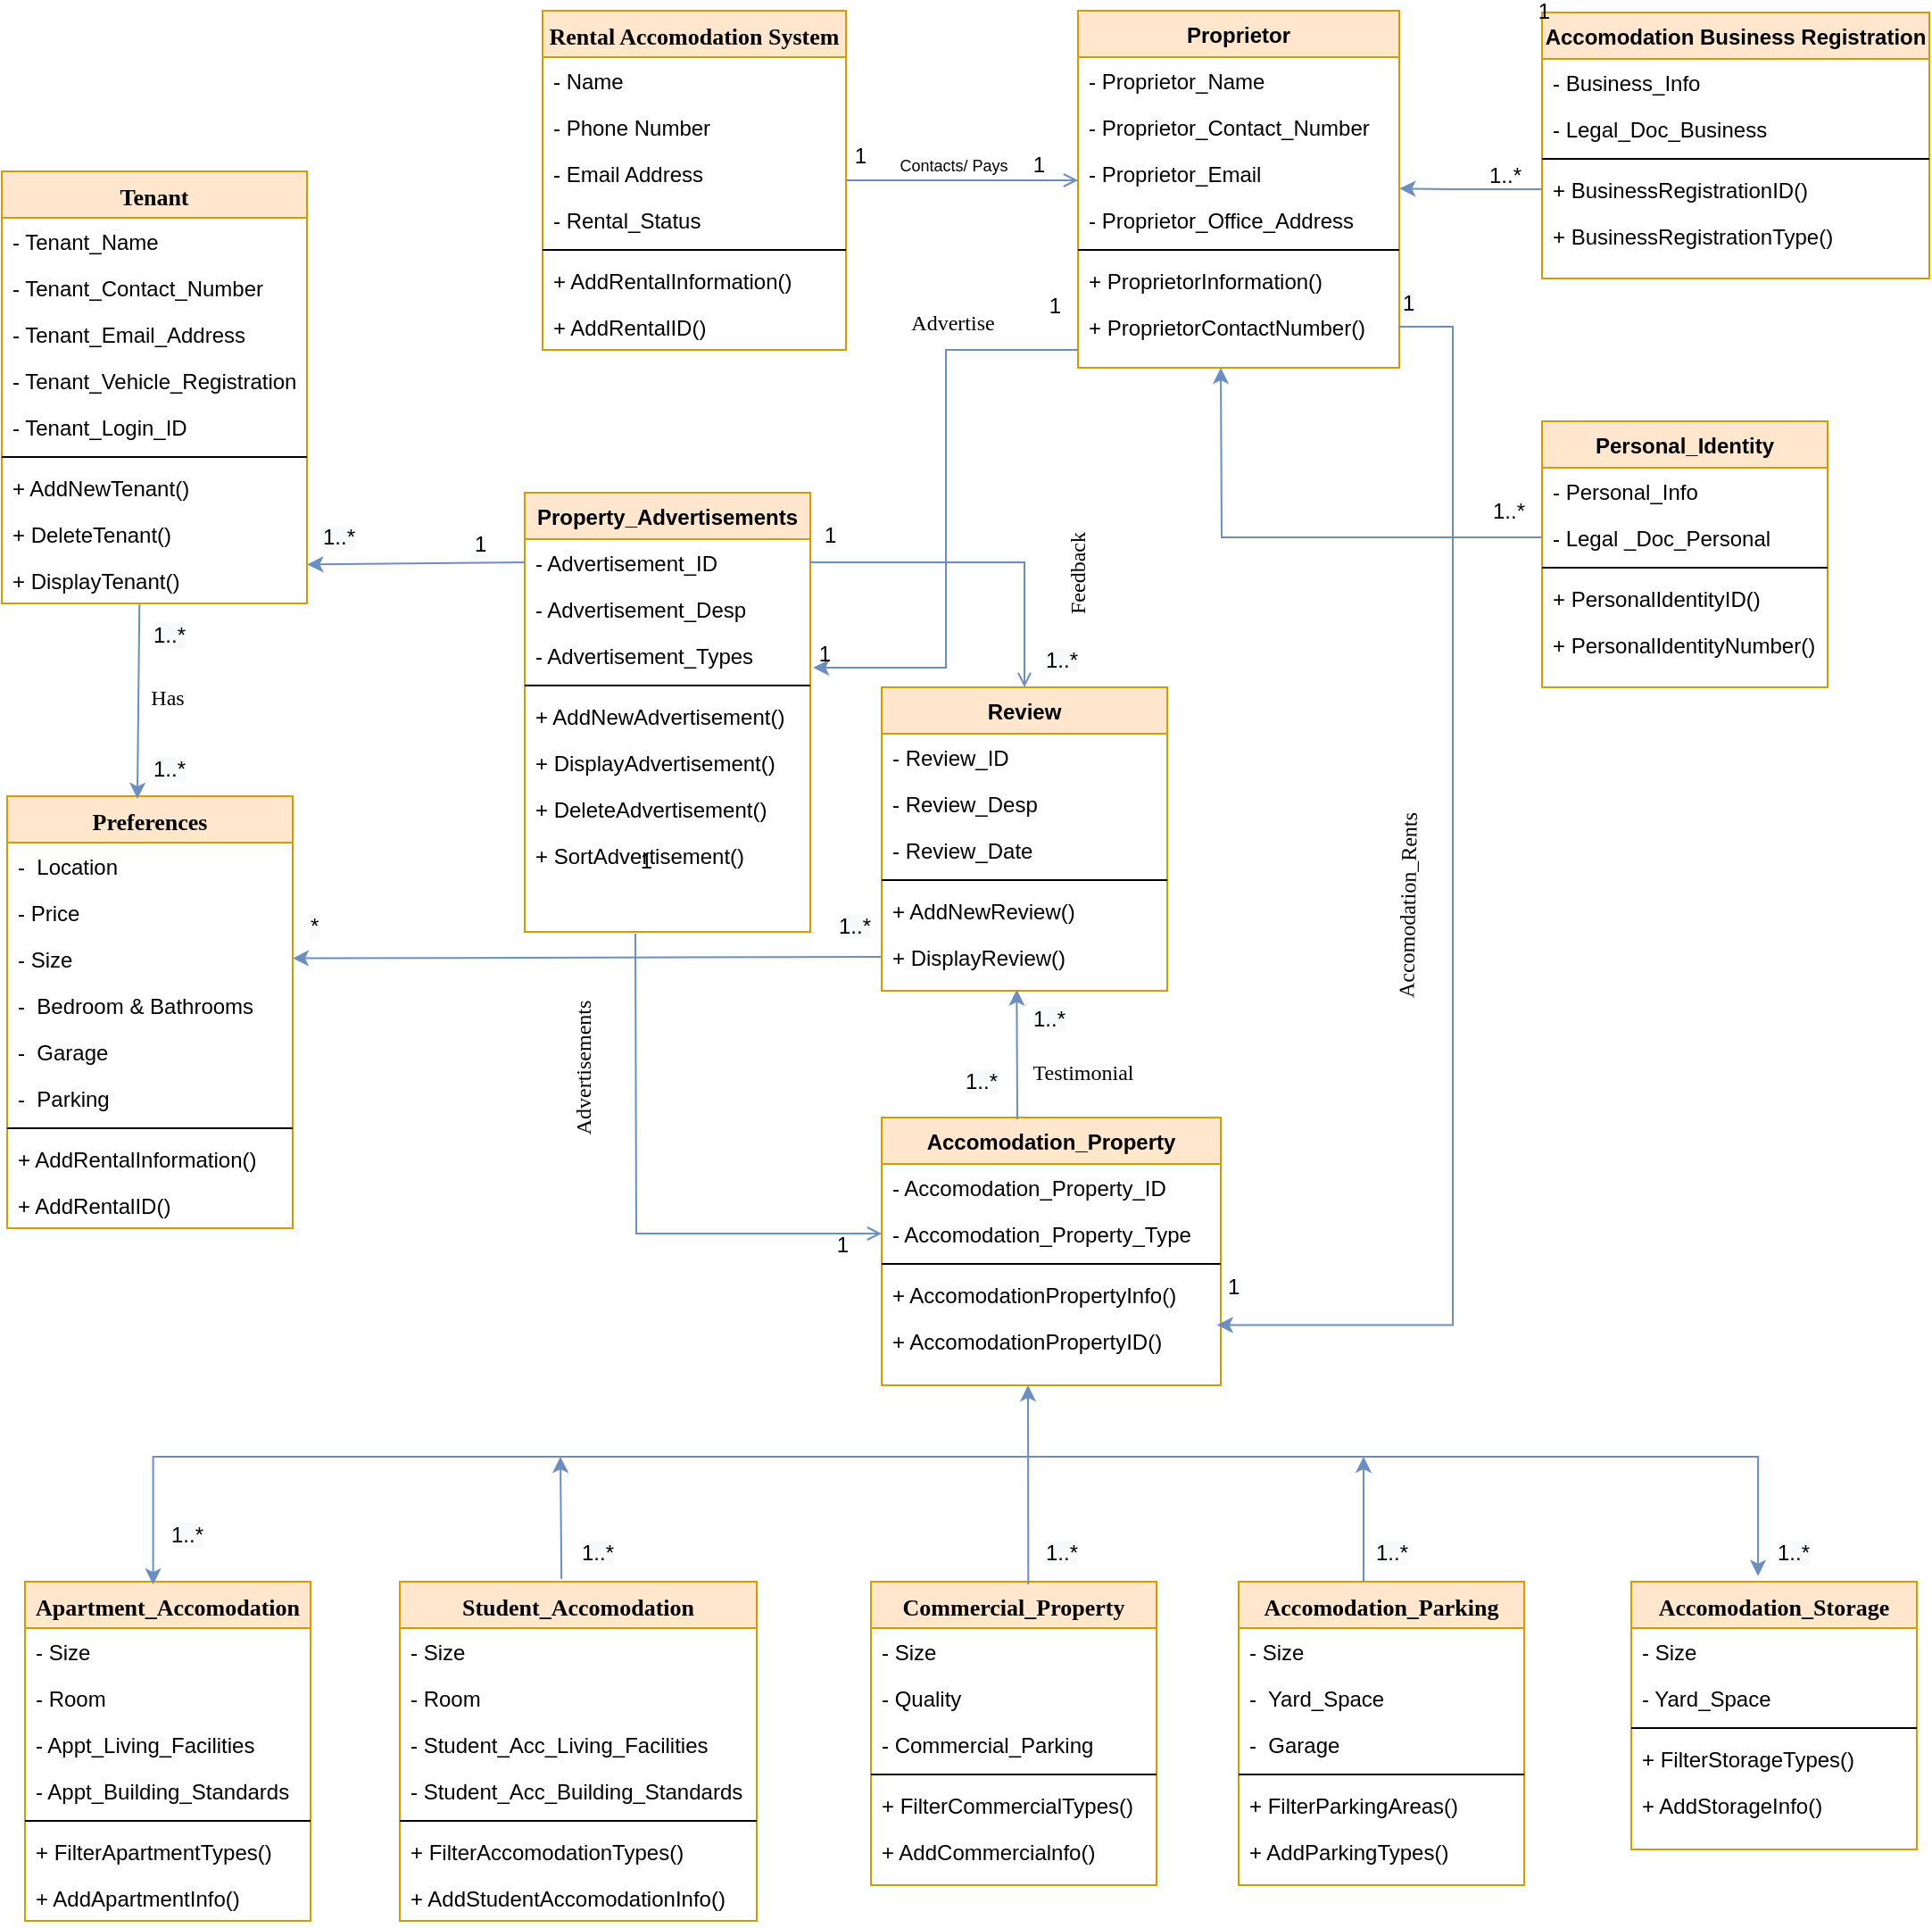 <mxfile version="20.2.3" type="device"><diagram id="C5RBs43oDa-KdzZeNtuy" name="Page-1"><mxGraphModel dx="1621" dy="764" grid="0" gridSize="10" guides="1" tooltips="1" connect="1" arrows="1" fold="1" page="0" pageScale="1" pageWidth="827" pageHeight="1169" background="#ffffff" math="0" shadow="0"><root><mxCell id="WIyWlLk6GJQsqaUBKTNV-0"/><mxCell id="WIyWlLk6GJQsqaUBKTNV-1" parent="WIyWlLk6GJQsqaUBKTNV-0"/><mxCell id="zkfFHV4jXpPFQw0GAbJ--0" value="Rental Accomodation System" style="swimlane;fontStyle=1;align=center;verticalAlign=top;childLayout=stackLayout;horizontal=1;startSize=26;horizontalStack=0;resizeParent=1;resizeLast=0;collapsible=1;marginBottom=0;rounded=0;shadow=0;strokeWidth=1;fontFamily=Times New Roman;fontSize=13;labelBackgroundColor=none;fillColor=#ffe6cc;strokeColor=#d79b00;fontColor=#000000;" parent="WIyWlLk6GJQsqaUBKTNV-1" vertex="1"><mxGeometry x="150" y="30" width="170" height="190" as="geometry"><mxRectangle x="150" y="30" width="160" height="26" as="alternateBounds"/></mxGeometry></mxCell><mxCell id="zkfFHV4jXpPFQw0GAbJ--1" value="- Name" style="text;align=left;verticalAlign=top;spacingLeft=4;spacingRight=4;overflow=hidden;rotatable=0;points=[[0,0.5],[1,0.5]];portConstraint=eastwest;" parent="zkfFHV4jXpPFQw0GAbJ--0" vertex="1"><mxGeometry y="26" width="170" height="26" as="geometry"/></mxCell><mxCell id="zkfFHV4jXpPFQw0GAbJ--2" value="- Phone Number" style="text;align=left;verticalAlign=top;spacingLeft=4;spacingRight=4;overflow=hidden;rotatable=0;points=[[0,0.5],[1,0.5]];portConstraint=eastwest;rounded=0;shadow=0;html=0;" parent="zkfFHV4jXpPFQw0GAbJ--0" vertex="1"><mxGeometry y="52" width="170" height="26" as="geometry"/></mxCell><mxCell id="zkfFHV4jXpPFQw0GAbJ--3" value="- Email Address" style="text;align=left;verticalAlign=top;spacingLeft=4;spacingRight=4;overflow=hidden;rotatable=0;points=[[0,0.5],[1,0.5]];portConstraint=eastwest;rounded=0;shadow=0;html=0;" parent="zkfFHV4jXpPFQw0GAbJ--0" vertex="1"><mxGeometry y="78" width="170" height="26" as="geometry"/></mxCell><mxCell id="xOxEVCVL7XKQIoEMzeKM-0" value="- Rental_Status" style="text;align=left;verticalAlign=top;spacingLeft=4;spacingRight=4;overflow=hidden;rotatable=0;points=[[0,0.5],[1,0.5]];portConstraint=eastwest;rounded=0;shadow=0;html=0;" vertex="1" parent="zkfFHV4jXpPFQw0GAbJ--0"><mxGeometry y="104" width="170" height="26" as="geometry"/></mxCell><mxCell id="zkfFHV4jXpPFQw0GAbJ--4" value="" style="line;html=1;strokeWidth=1;align=left;verticalAlign=middle;spacingTop=-1;spacingLeft=3;spacingRight=3;rotatable=0;labelPosition=right;points=[];portConstraint=eastwest;" parent="zkfFHV4jXpPFQw0GAbJ--0" vertex="1"><mxGeometry y="130" width="170" height="8" as="geometry"/></mxCell><mxCell id="zkfFHV4jXpPFQw0GAbJ--5" value="+ AddRentalInformation()" style="text;align=left;verticalAlign=top;spacingLeft=4;spacingRight=4;overflow=hidden;rotatable=0;points=[[0,0.5],[1,0.5]];portConstraint=eastwest;" parent="zkfFHV4jXpPFQw0GAbJ--0" vertex="1"><mxGeometry y="138" width="170" height="26" as="geometry"/></mxCell><mxCell id="xOxEVCVL7XKQIoEMzeKM-1" value="+ AddRentalID()" style="text;align=left;verticalAlign=top;spacingLeft=4;spacingRight=4;overflow=hidden;rotatable=0;points=[[0,0.5],[1,0.5]];portConstraint=eastwest;" vertex="1" parent="zkfFHV4jXpPFQw0GAbJ--0"><mxGeometry y="164" width="170" height="26" as="geometry"/></mxCell><mxCell id="zkfFHV4jXpPFQw0GAbJ--13" value="Property_Advertisements" style="swimlane;fontStyle=1;align=center;verticalAlign=top;childLayout=stackLayout;horizontal=1;startSize=26;horizontalStack=0;resizeParent=1;resizeLast=0;collapsible=1;marginBottom=0;rounded=0;shadow=0;strokeWidth=1;fillColor=#ffe6cc;strokeColor=#d79b00;" parent="WIyWlLk6GJQsqaUBKTNV-1" vertex="1"><mxGeometry x="140" y="300" width="160" height="246" as="geometry"><mxRectangle x="340" y="380" width="170" height="26" as="alternateBounds"/></mxGeometry></mxCell><mxCell id="zkfFHV4jXpPFQw0GAbJ--14" value="- Advertisement_ID" style="text;align=left;verticalAlign=top;spacingLeft=4;spacingRight=4;overflow=hidden;rotatable=0;points=[[0,0.5],[1,0.5]];portConstraint=eastwest;fontStyle=0" parent="zkfFHV4jXpPFQw0GAbJ--13" vertex="1"><mxGeometry y="26" width="160" height="26" as="geometry"/></mxCell><mxCell id="xOxEVCVL7XKQIoEMzeKM-273" value="- Advertisement_Desp" style="text;align=left;verticalAlign=top;spacingLeft=4;spacingRight=4;overflow=hidden;rotatable=0;points=[[0,0.5],[1,0.5]];portConstraint=eastwest;fontStyle=0" vertex="1" parent="zkfFHV4jXpPFQw0GAbJ--13"><mxGeometry y="52" width="160" height="26" as="geometry"/></mxCell><mxCell id="xOxEVCVL7XKQIoEMzeKM-101" value="- Advertisement_Types" style="text;align=left;verticalAlign=top;spacingLeft=4;spacingRight=4;overflow=hidden;rotatable=0;points=[[0,0.5],[1,0.5]];portConstraint=eastwest;fontStyle=0" vertex="1" parent="zkfFHV4jXpPFQw0GAbJ--13"><mxGeometry y="78" width="160" height="26" as="geometry"/></mxCell><mxCell id="zkfFHV4jXpPFQw0GAbJ--15" value="" style="line;html=1;strokeWidth=1;align=left;verticalAlign=middle;spacingTop=-1;spacingLeft=3;spacingRight=3;rotatable=0;labelPosition=right;points=[];portConstraint=eastwest;" parent="zkfFHV4jXpPFQw0GAbJ--13" vertex="1"><mxGeometry y="104" width="160" height="8" as="geometry"/></mxCell><mxCell id="xOxEVCVL7XKQIoEMzeKM-103" value="+ AddNewAdvertisement()" style="text;align=left;verticalAlign=top;spacingLeft=4;spacingRight=4;overflow=hidden;rotatable=0;points=[[0,0.5],[1,0.5]];portConstraint=eastwest;" vertex="1" parent="zkfFHV4jXpPFQw0GAbJ--13"><mxGeometry y="112" width="160" height="26" as="geometry"/></mxCell><mxCell id="xOxEVCVL7XKQIoEMzeKM-107" value="+ DisplayAdvertisement()" style="text;align=left;verticalAlign=top;spacingLeft=4;spacingRight=4;overflow=hidden;rotatable=0;points=[[0,0.5],[1,0.5]];portConstraint=eastwest;" vertex="1" parent="zkfFHV4jXpPFQw0GAbJ--13"><mxGeometry y="138" width="160" height="26" as="geometry"/></mxCell><mxCell id="xOxEVCVL7XKQIoEMzeKM-108" value="+ DeleteAdvertisement()" style="text;align=left;verticalAlign=top;spacingLeft=4;spacingRight=4;overflow=hidden;rotatable=0;points=[[0,0.5],[1,0.5]];portConstraint=eastwest;" vertex="1" parent="zkfFHV4jXpPFQw0GAbJ--13"><mxGeometry y="164" width="160" height="26" as="geometry"/></mxCell><mxCell id="xOxEVCVL7XKQIoEMzeKM-109" value="+ SortAdvertisement()" style="text;align=left;verticalAlign=top;spacingLeft=4;spacingRight=4;overflow=hidden;rotatable=0;points=[[0,0.5],[1,0.5]];portConstraint=eastwest;" vertex="1" parent="zkfFHV4jXpPFQw0GAbJ--13"><mxGeometry y="190" width="160" height="26" as="geometry"/></mxCell><mxCell id="zkfFHV4jXpPFQw0GAbJ--17" value="Proprietor" style="swimlane;fontStyle=1;align=center;verticalAlign=top;childLayout=stackLayout;horizontal=1;startSize=26;horizontalStack=0;resizeParent=1;resizeLast=0;collapsible=1;marginBottom=0;rounded=0;shadow=0;strokeWidth=1;fillColor=#ffe6cc;strokeColor=#d79b00;" parent="WIyWlLk6GJQsqaUBKTNV-1" vertex="1"><mxGeometry x="450" y="30" width="180" height="200" as="geometry"><mxRectangle x="550" y="140" width="160" height="26" as="alternateBounds"/></mxGeometry></mxCell><mxCell id="zkfFHV4jXpPFQw0GAbJ--18" value="- Proprietor_Name" style="text;align=left;verticalAlign=top;spacingLeft=4;spacingRight=4;overflow=hidden;rotatable=0;points=[[0,0.5],[1,0.5]];portConstraint=eastwest;" parent="zkfFHV4jXpPFQw0GAbJ--17" vertex="1"><mxGeometry y="26" width="180" height="26" as="geometry"/></mxCell><mxCell id="zkfFHV4jXpPFQw0GAbJ--19" value="- Proprietor_Contact_Number" style="text;align=left;verticalAlign=top;spacingLeft=4;spacingRight=4;overflow=hidden;rotatable=0;points=[[0,0.5],[1,0.5]];portConstraint=eastwest;rounded=0;shadow=0;html=0;" parent="zkfFHV4jXpPFQw0GAbJ--17" vertex="1"><mxGeometry y="52" width="180" height="26" as="geometry"/></mxCell><mxCell id="zkfFHV4jXpPFQw0GAbJ--20" value="- Proprietor_Email" style="text;align=left;verticalAlign=top;spacingLeft=4;spacingRight=4;overflow=hidden;rotatable=0;points=[[0,0.5],[1,0.5]];portConstraint=eastwest;rounded=0;shadow=0;html=0;" parent="zkfFHV4jXpPFQw0GAbJ--17" vertex="1"><mxGeometry y="78" width="180" height="26" as="geometry"/></mxCell><mxCell id="zkfFHV4jXpPFQw0GAbJ--21" value="- Proprietor_Office_Address" style="text;align=left;verticalAlign=top;spacingLeft=4;spacingRight=4;overflow=hidden;rotatable=0;points=[[0,0.5],[1,0.5]];portConstraint=eastwest;rounded=0;shadow=0;html=0;" parent="zkfFHV4jXpPFQw0GAbJ--17" vertex="1"><mxGeometry y="104" width="180" height="26" as="geometry"/></mxCell><mxCell id="zkfFHV4jXpPFQw0GAbJ--23" value="" style="line;html=1;strokeWidth=1;align=left;verticalAlign=middle;spacingTop=-1;spacingLeft=3;spacingRight=3;rotatable=0;labelPosition=right;points=[];portConstraint=eastwest;" parent="zkfFHV4jXpPFQw0GAbJ--17" vertex="1"><mxGeometry y="130" width="180" height="8" as="geometry"/></mxCell><mxCell id="zkfFHV4jXpPFQw0GAbJ--24" value="+ ProprietorInformation()" style="text;align=left;verticalAlign=top;spacingLeft=4;spacingRight=4;overflow=hidden;rotatable=0;points=[[0,0.5],[1,0.5]];portConstraint=eastwest;" parent="zkfFHV4jXpPFQw0GAbJ--17" vertex="1"><mxGeometry y="138" width="180" height="26" as="geometry"/></mxCell><mxCell id="zkfFHV4jXpPFQw0GAbJ--25" value="+ ProprietorContactNumber()" style="text;align=left;verticalAlign=top;spacingLeft=4;spacingRight=4;overflow=hidden;rotatable=0;points=[[0,0.5],[1,0.5]];portConstraint=eastwest;" parent="zkfFHV4jXpPFQw0GAbJ--17" vertex="1"><mxGeometry y="164" width="180" height="26" as="geometry"/></mxCell><mxCell id="zkfFHV4jXpPFQw0GAbJ--26" value="" style="endArrow=open;shadow=0;strokeWidth=1;rounded=0;endFill=1;edgeStyle=elbowEdgeStyle;elbow=vertical;fillColor=#dae8fc;strokeColor=#6c8ebf;" parent="WIyWlLk6GJQsqaUBKTNV-1" source="zkfFHV4jXpPFQw0GAbJ--0" target="zkfFHV4jXpPFQw0GAbJ--17" edge="1"><mxGeometry x="0.5" y="41" relative="1" as="geometry"><mxPoint x="380" y="192" as="sourcePoint"/><mxPoint x="540" y="192" as="targetPoint"/><mxPoint x="-40" y="32" as="offset"/></mxGeometry></mxCell><mxCell id="zkfFHV4jXpPFQw0GAbJ--29" value="&lt;font style=&quot;font-size: 9px;&quot;&gt;Contacts/ Pays&lt;/font&gt;" style="text;html=1;resizable=0;points=[];;align=center;verticalAlign=middle;labelBackgroundColor=none;rounded=0;shadow=0;strokeWidth=1;fontSize=12;" parent="zkfFHV4jXpPFQw0GAbJ--26" vertex="1" connectable="0"><mxGeometry x="0.5" y="49" relative="1" as="geometry"><mxPoint x="-38" y="40" as="offset"/></mxGeometry></mxCell><mxCell id="xOxEVCVL7XKQIoEMzeKM-22" value="1" style="resizable=0;align=right;verticalAlign=bottom;labelBackgroundColor=none;fontSize=12;" connectable="0" vertex="1" parent="WIyWlLk6GJQsqaUBKTNV-1"><mxGeometry x="320" y="125" as="geometry"><mxPoint x="13" y="-5" as="offset"/></mxGeometry></mxCell><mxCell id="xOxEVCVL7XKQIoEMzeKM-23" value="" style="resizable=0;align=right;verticalAlign=bottom;labelBackgroundColor=none;fontSize=12;" connectable="0" vertex="1" parent="WIyWlLk6GJQsqaUBKTNV-1"><mxGeometry x="330" y="135" as="geometry"><mxPoint x="94" y="-8" as="offset"/></mxGeometry></mxCell><mxCell id="xOxEVCVL7XKQIoEMzeKM-24" value="1" style="resizable=0;align=right;verticalAlign=bottom;labelBackgroundColor=none;fontSize=12;" connectable="0" vertex="1" parent="WIyWlLk6GJQsqaUBKTNV-1"><mxGeometry x="350" y="145" as="geometry"><mxPoint x="83" y="-20" as="offset"/></mxGeometry></mxCell><mxCell id="xOxEVCVL7XKQIoEMzeKM-55" value="Accomodation Business Registration" style="swimlane;fontStyle=1;align=center;verticalAlign=top;childLayout=stackLayout;horizontal=1;startSize=26;horizontalStack=0;resizeParent=1;resizeLast=0;collapsible=1;marginBottom=0;rounded=0;shadow=0;strokeWidth=1;fillColor=#ffe6cc;strokeColor=#d79b00;" vertex="1" parent="WIyWlLk6GJQsqaUBKTNV-1"><mxGeometry x="710" y="31" width="217" height="149" as="geometry"><mxRectangle x="550" y="140" width="160" height="26" as="alternateBounds"/></mxGeometry></mxCell><mxCell id="xOxEVCVL7XKQIoEMzeKM-56" value="- Business_Info" style="text;align=left;verticalAlign=top;spacingLeft=4;spacingRight=4;overflow=hidden;rotatable=0;points=[[0,0.5],[1,0.5]];portConstraint=eastwest;" vertex="1" parent="xOxEVCVL7XKQIoEMzeKM-55"><mxGeometry y="26" width="217" height="26" as="geometry"/></mxCell><mxCell id="xOxEVCVL7XKQIoEMzeKM-57" value="- Legal_Doc_Business" style="text;align=left;verticalAlign=top;spacingLeft=4;spacingRight=4;overflow=hidden;rotatable=0;points=[[0,0.5],[1,0.5]];portConstraint=eastwest;rounded=0;shadow=0;html=0;" vertex="1" parent="xOxEVCVL7XKQIoEMzeKM-55"><mxGeometry y="52" width="217" height="26" as="geometry"/></mxCell><mxCell id="xOxEVCVL7XKQIoEMzeKM-60" value="" style="line;html=1;strokeWidth=1;align=left;verticalAlign=middle;spacingTop=-1;spacingLeft=3;spacingRight=3;rotatable=0;labelPosition=right;points=[];portConstraint=eastwest;" vertex="1" parent="xOxEVCVL7XKQIoEMzeKM-55"><mxGeometry y="78" width="217" height="8" as="geometry"/></mxCell><mxCell id="xOxEVCVL7XKQIoEMzeKM-61" value="+ BusinessRegistrationID()" style="text;align=left;verticalAlign=top;spacingLeft=4;spacingRight=4;overflow=hidden;rotatable=0;points=[[0,0.5],[1,0.5]];portConstraint=eastwest;" vertex="1" parent="xOxEVCVL7XKQIoEMzeKM-55"><mxGeometry y="86" width="217" height="26" as="geometry"/></mxCell><mxCell id="xOxEVCVL7XKQIoEMzeKM-62" value="+ BusinessRegistrationType()" style="text;align=left;verticalAlign=top;spacingLeft=4;spacingRight=4;overflow=hidden;rotatable=0;points=[[0,0.5],[1,0.5]];portConstraint=eastwest;" vertex="1" parent="xOxEVCVL7XKQIoEMzeKM-55"><mxGeometry y="112" width="217" height="26" as="geometry"/></mxCell><mxCell id="xOxEVCVL7XKQIoEMzeKM-63" value="" style="endArrow=classic;html=1;rounded=0;fontFamily=Times New Roman;fontSize=9;exitX=0;exitY=0.5;exitDx=0;exitDy=0;entryX=1.001;entryY=0.831;entryDx=0;entryDy=0;entryPerimeter=0;fillColor=#dae8fc;strokeColor=#6c8ebf;" edge="1" parent="WIyWlLk6GJQsqaUBKTNV-1" source="xOxEVCVL7XKQIoEMzeKM-61" target="zkfFHV4jXpPFQw0GAbJ--20"><mxGeometry width="50" height="50" relative="1" as="geometry"><mxPoint x="610" y="145" as="sourcePoint"/><mxPoint x="610" y="114" as="targetPoint"/><Array as="points"><mxPoint x="660" y="130"/></Array></mxGeometry></mxCell><mxCell id="xOxEVCVL7XKQIoEMzeKM-67" value="Personal_Identity" style="swimlane;fontStyle=1;align=center;verticalAlign=top;childLayout=stackLayout;horizontal=1;startSize=26;horizontalStack=0;resizeParent=1;resizeLast=0;collapsible=1;marginBottom=0;rounded=0;shadow=0;strokeWidth=1;fillColor=#ffe6cc;strokeColor=#d79b00;" vertex="1" parent="WIyWlLk6GJQsqaUBKTNV-1"><mxGeometry x="710" y="260" width="160" height="149" as="geometry"><mxRectangle x="550" y="140" width="160" height="26" as="alternateBounds"/></mxGeometry></mxCell><mxCell id="xOxEVCVL7XKQIoEMzeKM-68" value="- Personal_Info" style="text;align=left;verticalAlign=top;spacingLeft=4;spacingRight=4;overflow=hidden;rotatable=0;points=[[0,0.5],[1,0.5]];portConstraint=eastwest;" vertex="1" parent="xOxEVCVL7XKQIoEMzeKM-67"><mxGeometry y="26" width="160" height="26" as="geometry"/></mxCell><mxCell id="xOxEVCVL7XKQIoEMzeKM-69" value="- Legal _Doc_Personal" style="text;align=left;verticalAlign=top;spacingLeft=4;spacingRight=4;overflow=hidden;rotatable=0;points=[[0,0.5],[1,0.5]];portConstraint=eastwest;rounded=0;shadow=0;html=0;" vertex="1" parent="xOxEVCVL7XKQIoEMzeKM-67"><mxGeometry y="52" width="160" height="26" as="geometry"/></mxCell><mxCell id="xOxEVCVL7XKQIoEMzeKM-70" value="" style="line;html=1;strokeWidth=1;align=left;verticalAlign=middle;spacingTop=-1;spacingLeft=3;spacingRight=3;rotatable=0;labelPosition=right;points=[];portConstraint=eastwest;" vertex="1" parent="xOxEVCVL7XKQIoEMzeKM-67"><mxGeometry y="78" width="160" height="8" as="geometry"/></mxCell><mxCell id="xOxEVCVL7XKQIoEMzeKM-71" value="+ PersonalIdentityID()" style="text;align=left;verticalAlign=top;spacingLeft=4;spacingRight=4;overflow=hidden;rotatable=0;points=[[0,0.5],[1,0.5]];portConstraint=eastwest;" vertex="1" parent="xOxEVCVL7XKQIoEMzeKM-67"><mxGeometry y="86" width="160" height="26" as="geometry"/></mxCell><mxCell id="xOxEVCVL7XKQIoEMzeKM-72" value="+ PersonalIdentityNumber()" style="text;align=left;verticalAlign=top;spacingLeft=4;spacingRight=4;overflow=hidden;rotatable=0;points=[[0,0.5],[1,0.5]];portConstraint=eastwest;" vertex="1" parent="xOxEVCVL7XKQIoEMzeKM-67"><mxGeometry y="112" width="160" height="26" as="geometry"/></mxCell><mxCell id="xOxEVCVL7XKQIoEMzeKM-73" value="" style="endArrow=classic;html=1;rounded=0;fontFamily=Times New Roman;fontSize=9;exitX=0;exitY=0.5;exitDx=0;exitDy=0;edgeStyle=orthogonalEdgeStyle;fillColor=#dae8fc;strokeColor=#6c8ebf;" edge="1" parent="WIyWlLk6GJQsqaUBKTNV-1" source="xOxEVCVL7XKQIoEMzeKM-69"><mxGeometry width="50" height="50" relative="1" as="geometry"><mxPoint x="720" y="124.4" as="sourcePoint"/><mxPoint x="530" y="230" as="targetPoint"/></mxGeometry></mxCell><mxCell id="xOxEVCVL7XKQIoEMzeKM-75" value="1" style="resizable=0;align=right;verticalAlign=bottom;labelBackgroundColor=none;fontSize=12;" connectable="0" vertex="1" parent="WIyWlLk6GJQsqaUBKTNV-1"><mxGeometry x="330" y="135" as="geometry"><mxPoint x="386" y="-96" as="offset"/></mxGeometry></mxCell><mxCell id="xOxEVCVL7XKQIoEMzeKM-76" value="1..*" style="resizable=0;align=right;verticalAlign=bottom;labelBackgroundColor=none;fontSize=12;" connectable="0" vertex="1" parent="WIyWlLk6GJQsqaUBKTNV-1"><mxGeometry x="360" y="170" as="geometry"><mxPoint x="340" y="-39" as="offset"/></mxGeometry></mxCell><mxCell id="xOxEVCVL7XKQIoEMzeKM-77" value="1..*" style="resizable=0;align=right;verticalAlign=bottom;labelBackgroundColor=none;fontSize=12;" connectable="0" vertex="1" parent="WIyWlLk6GJQsqaUBKTNV-1"><mxGeometry x="370" y="155" as="geometry"><mxPoint x="332" y="164" as="offset"/></mxGeometry></mxCell><mxCell id="xOxEVCVL7XKQIoEMzeKM-110" value="" style="endArrow=classic;html=1;rounded=0;fontFamily=Times New Roman;fontSize=9;entryX=1.01;entryY=0.769;entryDx=0;entryDy=0;entryPerimeter=0;edgeStyle=elbowEdgeStyle;fillColor=#dae8fc;strokeColor=#6c8ebf;" edge="1" parent="WIyWlLk6GJQsqaUBKTNV-1" target="xOxEVCVL7XKQIoEMzeKM-101"><mxGeometry width="50" height="50" relative="1" as="geometry"><mxPoint x="450" y="220" as="sourcePoint"/><mxPoint x="600" y="124" as="targetPoint"/></mxGeometry></mxCell><mxCell id="xOxEVCVL7XKQIoEMzeKM-111" value="Review" style="swimlane;fontStyle=1;align=center;verticalAlign=top;childLayout=stackLayout;horizontal=1;startSize=26;horizontalStack=0;resizeParent=1;resizeLast=0;collapsible=1;marginBottom=0;rounded=0;shadow=0;strokeWidth=1;fillColor=#ffe6cc;strokeColor=#d79b00;" vertex="1" parent="WIyWlLk6GJQsqaUBKTNV-1"><mxGeometry x="340" y="409" width="160" height="170" as="geometry"><mxRectangle x="340" y="380" width="170" height="26" as="alternateBounds"/></mxGeometry></mxCell><mxCell id="xOxEVCVL7XKQIoEMzeKM-112" value="- Review_ID" style="text;align=left;verticalAlign=top;spacingLeft=4;spacingRight=4;overflow=hidden;rotatable=0;points=[[0,0.5],[1,0.5]];portConstraint=eastwest;fontStyle=0" vertex="1" parent="xOxEVCVL7XKQIoEMzeKM-111"><mxGeometry y="26" width="160" height="26" as="geometry"/></mxCell><mxCell id="xOxEVCVL7XKQIoEMzeKM-113" value="- Review_Desp" style="text;align=left;verticalAlign=top;spacingLeft=4;spacingRight=4;overflow=hidden;rotatable=0;points=[[0,0.5],[1,0.5]];portConstraint=eastwest;fontStyle=0" vertex="1" parent="xOxEVCVL7XKQIoEMzeKM-111"><mxGeometry y="52" width="160" height="26" as="geometry"/></mxCell><mxCell id="xOxEVCVL7XKQIoEMzeKM-119" value="- Review_Date" style="text;align=left;verticalAlign=top;spacingLeft=4;spacingRight=4;overflow=hidden;rotatable=0;points=[[0,0.5],[1,0.5]];portConstraint=eastwest;fontStyle=0" vertex="1" parent="xOxEVCVL7XKQIoEMzeKM-111"><mxGeometry y="78" width="160" height="26" as="geometry"/></mxCell><mxCell id="xOxEVCVL7XKQIoEMzeKM-114" value="" style="line;html=1;strokeWidth=1;align=left;verticalAlign=middle;spacingTop=-1;spacingLeft=3;spacingRight=3;rotatable=0;labelPosition=right;points=[];portConstraint=eastwest;" vertex="1" parent="xOxEVCVL7XKQIoEMzeKM-111"><mxGeometry y="104" width="160" height="8" as="geometry"/></mxCell><mxCell id="xOxEVCVL7XKQIoEMzeKM-115" value="+ AddNewReview()" style="text;align=left;verticalAlign=top;spacingLeft=4;spacingRight=4;overflow=hidden;rotatable=0;points=[[0,0.5],[1,0.5]];portConstraint=eastwest;" vertex="1" parent="xOxEVCVL7XKQIoEMzeKM-111"><mxGeometry y="112" width="160" height="26" as="geometry"/></mxCell><mxCell id="xOxEVCVL7XKQIoEMzeKM-116" value="+ DisplayReview()" style="text;align=left;verticalAlign=top;spacingLeft=4;spacingRight=4;overflow=hidden;rotatable=0;points=[[0,0.5],[1,0.5]];portConstraint=eastwest;" vertex="1" parent="xOxEVCVL7XKQIoEMzeKM-111"><mxGeometry y="138" width="160" height="26" as="geometry"/></mxCell><mxCell id="xOxEVCVL7XKQIoEMzeKM-120" value="" style="endArrow=open;shadow=0;strokeWidth=1;rounded=0;endFill=1;edgeStyle=orthogonalEdgeStyle;elbow=vertical;entryX=0.5;entryY=0;entryDx=0;entryDy=0;exitX=1;exitY=0.5;exitDx=0;exitDy=0;fillColor=#dae8fc;strokeColor=#6c8ebf;" edge="1" parent="WIyWlLk6GJQsqaUBKTNV-1" source="zkfFHV4jXpPFQw0GAbJ--14" target="xOxEVCVL7XKQIoEMzeKM-111"><mxGeometry x="0.5" y="41" relative="1" as="geometry"><mxPoint x="320" y="135" as="sourcePoint"/><mxPoint x="440" y="135" as="targetPoint"/><mxPoint x="-40" y="32" as="offset"/></mxGeometry></mxCell><mxCell id="xOxEVCVL7XKQIoEMzeKM-122" value="Accomodation_Property" style="swimlane;fontStyle=1;align=center;verticalAlign=top;childLayout=stackLayout;horizontal=1;startSize=26;horizontalStack=0;resizeParent=1;resizeLast=0;collapsible=1;marginBottom=0;rounded=0;shadow=0;strokeWidth=1;fillColor=#ffe6cc;strokeColor=#d79b00;" vertex="1" parent="WIyWlLk6GJQsqaUBKTNV-1"><mxGeometry x="340" y="650" width="190" height="150" as="geometry"><mxRectangle x="340" y="380" width="170" height="26" as="alternateBounds"/></mxGeometry></mxCell><mxCell id="xOxEVCVL7XKQIoEMzeKM-123" value="- Accomodation_Property_ID" style="text;align=left;verticalAlign=top;spacingLeft=4;spacingRight=4;overflow=hidden;rotatable=0;points=[[0,0.5],[1,0.5]];portConstraint=eastwest;fontStyle=0" vertex="1" parent="xOxEVCVL7XKQIoEMzeKM-122"><mxGeometry y="26" width="190" height="26" as="geometry"/></mxCell><mxCell id="xOxEVCVL7XKQIoEMzeKM-124" value="- Accomodation_Property_Type" style="text;align=left;verticalAlign=top;spacingLeft=4;spacingRight=4;overflow=hidden;rotatable=0;points=[[0,0.5],[1,0.5]];portConstraint=eastwest;fontStyle=0" vertex="1" parent="xOxEVCVL7XKQIoEMzeKM-122"><mxGeometry y="52" width="190" height="26" as="geometry"/></mxCell><mxCell id="xOxEVCVL7XKQIoEMzeKM-126" value="" style="line;html=1;strokeWidth=1;align=left;verticalAlign=middle;spacingTop=-1;spacingLeft=3;spacingRight=3;rotatable=0;labelPosition=right;points=[];portConstraint=eastwest;" vertex="1" parent="xOxEVCVL7XKQIoEMzeKM-122"><mxGeometry y="78" width="190" height="8" as="geometry"/></mxCell><mxCell id="xOxEVCVL7XKQIoEMzeKM-127" value="+ AccomodationPropertyInfo()" style="text;align=left;verticalAlign=top;spacingLeft=4;spacingRight=4;overflow=hidden;rotatable=0;points=[[0,0.5],[1,0.5]];portConstraint=eastwest;" vertex="1" parent="xOxEVCVL7XKQIoEMzeKM-122"><mxGeometry y="86" width="190" height="26" as="geometry"/></mxCell><mxCell id="xOxEVCVL7XKQIoEMzeKM-128" value="+ AccomodationPropertyID()" style="text;align=left;verticalAlign=top;spacingLeft=4;spacingRight=4;overflow=hidden;rotatable=0;points=[[0,0.5],[1,0.5]];portConstraint=eastwest;" vertex="1" parent="xOxEVCVL7XKQIoEMzeKM-122"><mxGeometry y="112" width="190" height="26" as="geometry"/></mxCell><mxCell id="xOxEVCVL7XKQIoEMzeKM-132" style="edgeStyle=orthogonalEdgeStyle;rounded=0;orthogonalLoop=1;jettySize=auto;html=1;exitX=1;exitY=0.5;exitDx=0;exitDy=0;fontFamily=Times New Roman;fontSize=9;" edge="1" parent="xOxEVCVL7XKQIoEMzeKM-122" source="xOxEVCVL7XKQIoEMzeKM-124" target="xOxEVCVL7XKQIoEMzeKM-124"><mxGeometry relative="1" as="geometry"/></mxCell><mxCell id="xOxEVCVL7XKQIoEMzeKM-133" value="" style="endArrow=open;shadow=0;strokeWidth=1;rounded=0;endFill=1;entryX=0;entryY=0.5;entryDx=0;entryDy=0;edgeStyle=orthogonalEdgeStyle;fillColor=#dae8fc;strokeColor=#6c8ebf;" edge="1" parent="WIyWlLk6GJQsqaUBKTNV-1" target="xOxEVCVL7XKQIoEMzeKM-124"><mxGeometry x="0.5" y="41" relative="1" as="geometry"><mxPoint x="202" y="547" as="sourcePoint"/><mxPoint x="430" y="460" as="targetPoint"/><mxPoint x="-40" y="32" as="offset"/></mxGeometry></mxCell><mxCell id="xOxEVCVL7XKQIoEMzeKM-134" value="" style="endArrow=classic;html=1;rounded=0;fontFamily=Times New Roman;fontSize=9;entryX=0.473;entryY=1.206;entryDx=0;entryDy=0;entryPerimeter=0;startArrow=none;fillColor=#dae8fc;strokeColor=#6c8ebf;" edge="1" parent="WIyWlLk6GJQsqaUBKTNV-1" target="xOxEVCVL7XKQIoEMzeKM-116"><mxGeometry width="50" height="50" relative="1" as="geometry"><mxPoint x="416" y="651" as="sourcePoint"/><mxPoint x="435" y="630" as="targetPoint"/></mxGeometry></mxCell><mxCell id="xOxEVCVL7XKQIoEMzeKM-137" value="Tenant" style="swimlane;fontStyle=1;align=center;verticalAlign=top;childLayout=stackLayout;horizontal=1;startSize=26;horizontalStack=0;resizeParent=1;resizeLast=0;collapsible=1;marginBottom=0;rounded=0;shadow=0;strokeWidth=1;fontFamily=Times New Roman;fontSize=13;fillColor=#ffe6cc;strokeColor=#d79b00;" vertex="1" parent="WIyWlLk6GJQsqaUBKTNV-1"><mxGeometry x="-153" y="120" width="171" height="242" as="geometry"><mxRectangle x="150" y="30" width="160" height="26" as="alternateBounds"/></mxGeometry></mxCell><mxCell id="xOxEVCVL7XKQIoEMzeKM-138" value="- Tenant_Name" style="text;align=left;verticalAlign=top;spacingLeft=4;spacingRight=4;overflow=hidden;rotatable=0;points=[[0,0.5],[1,0.5]];portConstraint=eastwest;" vertex="1" parent="xOxEVCVL7XKQIoEMzeKM-137"><mxGeometry y="26" width="171" height="26" as="geometry"/></mxCell><mxCell id="xOxEVCVL7XKQIoEMzeKM-139" value="- Tenant_Contact_Number" style="text;align=left;verticalAlign=top;spacingLeft=4;spacingRight=4;overflow=hidden;rotatable=0;points=[[0,0.5],[1,0.5]];portConstraint=eastwest;rounded=0;shadow=0;html=0;" vertex="1" parent="xOxEVCVL7XKQIoEMzeKM-137"><mxGeometry y="52" width="171" height="26" as="geometry"/></mxCell><mxCell id="xOxEVCVL7XKQIoEMzeKM-140" value="- Tenant_Email_Address" style="text;align=left;verticalAlign=top;spacingLeft=4;spacingRight=4;overflow=hidden;rotatable=0;points=[[0,0.5],[1,0.5]];portConstraint=eastwest;rounded=0;shadow=0;html=0;" vertex="1" parent="xOxEVCVL7XKQIoEMzeKM-137"><mxGeometry y="78" width="171" height="26" as="geometry"/></mxCell><mxCell id="xOxEVCVL7XKQIoEMzeKM-141" value="- Tenant_Vehicle_Registration" style="text;align=left;verticalAlign=top;spacingLeft=4;spacingRight=4;overflow=hidden;rotatable=0;points=[[0,0.5],[1,0.5]];portConstraint=eastwest;rounded=0;shadow=0;html=0;" vertex="1" parent="xOxEVCVL7XKQIoEMzeKM-137"><mxGeometry y="104" width="171" height="26" as="geometry"/></mxCell><mxCell id="xOxEVCVL7XKQIoEMzeKM-263" value="- Tenant_Login_ID" style="text;align=left;verticalAlign=top;spacingLeft=4;spacingRight=4;overflow=hidden;rotatable=0;points=[[0,0.5],[1,0.5]];portConstraint=eastwest;rounded=0;shadow=0;html=0;" vertex="1" parent="xOxEVCVL7XKQIoEMzeKM-137"><mxGeometry y="130" width="171" height="26" as="geometry"/></mxCell><mxCell id="xOxEVCVL7XKQIoEMzeKM-142" value="" style="line;html=1;strokeWidth=1;align=left;verticalAlign=middle;spacingTop=-1;spacingLeft=3;spacingRight=3;rotatable=0;labelPosition=right;points=[];portConstraint=eastwest;" vertex="1" parent="xOxEVCVL7XKQIoEMzeKM-137"><mxGeometry y="156" width="171" height="8" as="geometry"/></mxCell><mxCell id="xOxEVCVL7XKQIoEMzeKM-143" value="+ AddNewTenant()" style="text;align=left;verticalAlign=top;spacingLeft=4;spacingRight=4;overflow=hidden;rotatable=0;points=[[0,0.5],[1,0.5]];portConstraint=eastwest;" vertex="1" parent="xOxEVCVL7XKQIoEMzeKM-137"><mxGeometry y="164" width="171" height="26" as="geometry"/></mxCell><mxCell id="xOxEVCVL7XKQIoEMzeKM-157" value="+ DeleteTenant()" style="text;align=left;verticalAlign=top;spacingLeft=4;spacingRight=4;overflow=hidden;rotatable=0;points=[[0,0.5],[1,0.5]];portConstraint=eastwest;" vertex="1" parent="xOxEVCVL7XKQIoEMzeKM-137"><mxGeometry y="190" width="171" height="26" as="geometry"/></mxCell><mxCell id="xOxEVCVL7XKQIoEMzeKM-144" value="+ DisplayTenant()" style="text;align=left;verticalAlign=top;spacingLeft=4;spacingRight=4;overflow=hidden;rotatable=0;points=[[0,0.5],[1,0.5]];portConstraint=eastwest;" vertex="1" parent="xOxEVCVL7XKQIoEMzeKM-137"><mxGeometry y="216" width="171" height="26" as="geometry"/></mxCell><mxCell id="xOxEVCVL7XKQIoEMzeKM-145" value="Preferences" style="swimlane;fontStyle=1;align=center;verticalAlign=top;childLayout=stackLayout;horizontal=1;startSize=26;horizontalStack=0;resizeParent=1;resizeLast=0;collapsible=1;marginBottom=0;rounded=0;shadow=0;strokeWidth=1;fontFamily=Times New Roman;fontSize=13;fillColor=#ffe6cc;strokeColor=#d79b00;" vertex="1" parent="WIyWlLk6GJQsqaUBKTNV-1"><mxGeometry x="-150" y="470" width="160" height="242" as="geometry"><mxRectangle x="150" y="30" width="160" height="26" as="alternateBounds"/></mxGeometry></mxCell><mxCell id="xOxEVCVL7XKQIoEMzeKM-146" value="-  Location" style="text;align=left;verticalAlign=top;spacingLeft=4;spacingRight=4;overflow=hidden;rotatable=0;points=[[0,0.5],[1,0.5]];portConstraint=eastwest;" vertex="1" parent="xOxEVCVL7XKQIoEMzeKM-145"><mxGeometry y="26" width="160" height="26" as="geometry"/></mxCell><mxCell id="xOxEVCVL7XKQIoEMzeKM-147" value="- Price" style="text;align=left;verticalAlign=top;spacingLeft=4;spacingRight=4;overflow=hidden;rotatable=0;points=[[0,0.5],[1,0.5]];portConstraint=eastwest;rounded=0;shadow=0;html=0;" vertex="1" parent="xOxEVCVL7XKQIoEMzeKM-145"><mxGeometry y="52" width="160" height="26" as="geometry"/></mxCell><mxCell id="xOxEVCVL7XKQIoEMzeKM-148" value="- Size" style="text;align=left;verticalAlign=top;spacingLeft=4;spacingRight=4;overflow=hidden;rotatable=0;points=[[0,0.5],[1,0.5]];portConstraint=eastwest;rounded=0;shadow=0;html=0;" vertex="1" parent="xOxEVCVL7XKQIoEMzeKM-145"><mxGeometry y="78" width="160" height="26" as="geometry"/></mxCell><mxCell id="xOxEVCVL7XKQIoEMzeKM-149" value="-  Bedroom &amp; Bathrooms" style="text;align=left;verticalAlign=top;spacingLeft=4;spacingRight=4;overflow=hidden;rotatable=0;points=[[0,0.5],[1,0.5]];portConstraint=eastwest;rounded=0;shadow=0;html=0;" vertex="1" parent="xOxEVCVL7XKQIoEMzeKM-145"><mxGeometry y="104" width="160" height="26" as="geometry"/></mxCell><mxCell id="xOxEVCVL7XKQIoEMzeKM-259" value="-  Garage" style="text;align=left;verticalAlign=top;spacingLeft=4;spacingRight=4;overflow=hidden;rotatable=0;points=[[0,0.5],[1,0.5]];portConstraint=eastwest;rounded=0;shadow=0;html=0;" vertex="1" parent="xOxEVCVL7XKQIoEMzeKM-145"><mxGeometry y="130" width="160" height="26" as="geometry"/></mxCell><mxCell id="xOxEVCVL7XKQIoEMzeKM-260" value="-  Parking" style="text;align=left;verticalAlign=top;spacingLeft=4;spacingRight=4;overflow=hidden;rotatable=0;points=[[0,0.5],[1,0.5]];portConstraint=eastwest;rounded=0;shadow=0;html=0;" vertex="1" parent="xOxEVCVL7XKQIoEMzeKM-145"><mxGeometry y="156" width="160" height="26" as="geometry"/></mxCell><mxCell id="xOxEVCVL7XKQIoEMzeKM-150" value="" style="line;html=1;strokeWidth=1;align=left;verticalAlign=middle;spacingTop=-1;spacingLeft=3;spacingRight=3;rotatable=0;labelPosition=right;points=[];portConstraint=eastwest;" vertex="1" parent="xOxEVCVL7XKQIoEMzeKM-145"><mxGeometry y="182" width="160" height="8" as="geometry"/></mxCell><mxCell id="xOxEVCVL7XKQIoEMzeKM-151" value="+ AddRentalInformation()" style="text;align=left;verticalAlign=top;spacingLeft=4;spacingRight=4;overflow=hidden;rotatable=0;points=[[0,0.5],[1,0.5]];portConstraint=eastwest;" vertex="1" parent="xOxEVCVL7XKQIoEMzeKM-145"><mxGeometry y="190" width="160" height="26" as="geometry"/></mxCell><mxCell id="xOxEVCVL7XKQIoEMzeKM-152" value="+ AddRentalID()" style="text;align=left;verticalAlign=top;spacingLeft=4;spacingRight=4;overflow=hidden;rotatable=0;points=[[0,0.5],[1,0.5]];portConstraint=eastwest;" vertex="1" parent="xOxEVCVL7XKQIoEMzeKM-145"><mxGeometry y="216" width="160" height="26" as="geometry"/></mxCell><mxCell id="xOxEVCVL7XKQIoEMzeKM-159" value="" style="endArrow=classic;html=1;rounded=0;fontFamily=Times New Roman;fontSize=9;exitX=0;exitY=0.5;exitDx=0;exitDy=0;entryX=1.001;entryY=1.162;entryDx=0;entryDy=0;entryPerimeter=0;fillColor=#dae8fc;strokeColor=#6c8ebf;" edge="1" parent="WIyWlLk6GJQsqaUBKTNV-1" source="zkfFHV4jXpPFQw0GAbJ--14" target="xOxEVCVL7XKQIoEMzeKM-157"><mxGeometry width="50" height="50" relative="1" as="geometry"><mxPoint x="720" y="124.4" as="sourcePoint"/><mxPoint x="620" y="124" as="targetPoint"/></mxGeometry></mxCell><mxCell id="xOxEVCVL7XKQIoEMzeKM-160" value="" style="endArrow=classic;html=1;rounded=0;fontFamily=Times New Roman;fontSize=9;exitX=0.451;exitY=1.023;exitDx=0;exitDy=0;entryX=0.456;entryY=0.006;entryDx=0;entryDy=0;entryPerimeter=0;exitPerimeter=0;fillColor=#dae8fc;strokeColor=#6c8ebf;" edge="1" parent="WIyWlLk6GJQsqaUBKTNV-1" source="xOxEVCVL7XKQIoEMzeKM-144" target="xOxEVCVL7XKQIoEMzeKM-145"><mxGeometry width="50" height="50" relative="1" as="geometry"><mxPoint x="110" y="349" as="sourcePoint"/><mxPoint x="20.16" y="349.212" as="targetPoint"/></mxGeometry></mxCell><mxCell id="xOxEVCVL7XKQIoEMzeKM-161" value="Apartment_Accomodation" style="swimlane;fontStyle=1;align=center;verticalAlign=top;childLayout=stackLayout;horizontal=1;startSize=26;horizontalStack=0;resizeParent=1;resizeLast=0;collapsible=1;marginBottom=0;rounded=0;shadow=0;strokeWidth=1;fontFamily=Times New Roman;fontSize=13;fillColor=#ffe6cc;strokeColor=#d79b00;" vertex="1" parent="WIyWlLk6GJQsqaUBKTNV-1"><mxGeometry x="-140" y="910" width="160" height="190" as="geometry"><mxRectangle x="150" y="30" width="160" height="26" as="alternateBounds"/></mxGeometry></mxCell><mxCell id="xOxEVCVL7XKQIoEMzeKM-162" value="- Size" style="text;align=left;verticalAlign=top;spacingLeft=4;spacingRight=4;overflow=hidden;rotatable=0;points=[[0,0.5],[1,0.5]];portConstraint=eastwest;" vertex="1" parent="xOxEVCVL7XKQIoEMzeKM-161"><mxGeometry y="26" width="160" height="26" as="geometry"/></mxCell><mxCell id="xOxEVCVL7XKQIoEMzeKM-163" value="- Room" style="text;align=left;verticalAlign=top;spacingLeft=4;spacingRight=4;overflow=hidden;rotatable=0;points=[[0,0.5],[1,0.5]];portConstraint=eastwest;rounded=0;shadow=0;html=0;" vertex="1" parent="xOxEVCVL7XKQIoEMzeKM-161"><mxGeometry y="52" width="160" height="26" as="geometry"/></mxCell><mxCell id="xOxEVCVL7XKQIoEMzeKM-164" value="- Appt_Living_Facilities" style="text;align=left;verticalAlign=top;spacingLeft=4;spacingRight=4;overflow=hidden;rotatable=0;points=[[0,0.5],[1,0.5]];portConstraint=eastwest;rounded=0;shadow=0;html=0;" vertex="1" parent="xOxEVCVL7XKQIoEMzeKM-161"><mxGeometry y="78" width="160" height="26" as="geometry"/></mxCell><mxCell id="xOxEVCVL7XKQIoEMzeKM-165" value="- Appt_Building_Standards" style="text;align=left;verticalAlign=top;spacingLeft=4;spacingRight=4;overflow=hidden;rotatable=0;points=[[0,0.5],[1,0.5]];portConstraint=eastwest;rounded=0;shadow=0;html=0;" vertex="1" parent="xOxEVCVL7XKQIoEMzeKM-161"><mxGeometry y="104" width="160" height="26" as="geometry"/></mxCell><mxCell id="xOxEVCVL7XKQIoEMzeKM-166" value="" style="line;html=1;strokeWidth=1;align=left;verticalAlign=middle;spacingTop=-1;spacingLeft=3;spacingRight=3;rotatable=0;labelPosition=right;points=[];portConstraint=eastwest;" vertex="1" parent="xOxEVCVL7XKQIoEMzeKM-161"><mxGeometry y="130" width="160" height="8" as="geometry"/></mxCell><mxCell id="xOxEVCVL7XKQIoEMzeKM-167" value="+ FilterApartmentTypes()" style="text;align=left;verticalAlign=top;spacingLeft=4;spacingRight=4;overflow=hidden;rotatable=0;points=[[0,0.5],[1,0.5]];portConstraint=eastwest;" vertex="1" parent="xOxEVCVL7XKQIoEMzeKM-161"><mxGeometry y="138" width="160" height="26" as="geometry"/></mxCell><mxCell id="xOxEVCVL7XKQIoEMzeKM-168" value="+ AddApartmentInfo()" style="text;align=left;verticalAlign=top;spacingLeft=4;spacingRight=4;overflow=hidden;rotatable=0;points=[[0,0.5],[1,0.5]];portConstraint=eastwest;" vertex="1" parent="xOxEVCVL7XKQIoEMzeKM-161"><mxGeometry y="164" width="160" height="26" as="geometry"/></mxCell><mxCell id="xOxEVCVL7XKQIoEMzeKM-169" value="Student_Accomodation" style="swimlane;fontStyle=1;align=center;verticalAlign=top;childLayout=stackLayout;horizontal=1;startSize=26;horizontalStack=0;resizeParent=1;resizeLast=0;collapsible=1;marginBottom=0;rounded=0;shadow=0;strokeWidth=1;fontFamily=Times New Roman;fontSize=13;fillColor=#ffe6cc;strokeColor=#d79b00;" vertex="1" parent="WIyWlLk6GJQsqaUBKTNV-1"><mxGeometry x="70" y="910" width="200" height="190" as="geometry"><mxRectangle x="150" y="30" width="160" height="26" as="alternateBounds"/></mxGeometry></mxCell><mxCell id="xOxEVCVL7XKQIoEMzeKM-170" value="- Size" style="text;align=left;verticalAlign=top;spacingLeft=4;spacingRight=4;overflow=hidden;rotatable=0;points=[[0,0.5],[1,0.5]];portConstraint=eastwest;" vertex="1" parent="xOxEVCVL7XKQIoEMzeKM-169"><mxGeometry y="26" width="200" height="26" as="geometry"/></mxCell><mxCell id="xOxEVCVL7XKQIoEMzeKM-171" value="- Room" style="text;align=left;verticalAlign=top;spacingLeft=4;spacingRight=4;overflow=hidden;rotatable=0;points=[[0,0.5],[1,0.5]];portConstraint=eastwest;rounded=0;shadow=0;html=0;" vertex="1" parent="xOxEVCVL7XKQIoEMzeKM-169"><mxGeometry y="52" width="200" height="26" as="geometry"/></mxCell><mxCell id="xOxEVCVL7XKQIoEMzeKM-172" value="- Student_Acc_Living_Facilities" style="text;align=left;verticalAlign=top;spacingLeft=4;spacingRight=4;overflow=hidden;rotatable=0;points=[[0,0.5],[1,0.5]];portConstraint=eastwest;rounded=0;shadow=0;html=0;" vertex="1" parent="xOxEVCVL7XKQIoEMzeKM-169"><mxGeometry y="78" width="200" height="26" as="geometry"/></mxCell><mxCell id="xOxEVCVL7XKQIoEMzeKM-173" value="- Student_Acc_Building_Standards" style="text;align=left;verticalAlign=top;spacingLeft=4;spacingRight=4;overflow=hidden;rotatable=0;points=[[0,0.5],[1,0.5]];portConstraint=eastwest;rounded=0;shadow=0;html=0;" vertex="1" parent="xOxEVCVL7XKQIoEMzeKM-169"><mxGeometry y="104" width="200" height="26" as="geometry"/></mxCell><mxCell id="xOxEVCVL7XKQIoEMzeKM-174" value="" style="line;html=1;strokeWidth=1;align=left;verticalAlign=middle;spacingTop=-1;spacingLeft=3;spacingRight=3;rotatable=0;labelPosition=right;points=[];portConstraint=eastwest;" vertex="1" parent="xOxEVCVL7XKQIoEMzeKM-169"><mxGeometry y="130" width="200" height="8" as="geometry"/></mxCell><mxCell id="xOxEVCVL7XKQIoEMzeKM-175" value="+ FilterAccomodationTypes()" style="text;align=left;verticalAlign=top;spacingLeft=4;spacingRight=4;overflow=hidden;rotatable=0;points=[[0,0.5],[1,0.5]];portConstraint=eastwest;" vertex="1" parent="xOxEVCVL7XKQIoEMzeKM-169"><mxGeometry y="138" width="200" height="26" as="geometry"/></mxCell><mxCell id="xOxEVCVL7XKQIoEMzeKM-176" value="+ AddStudentAccomodationInfo()" style="text;align=left;verticalAlign=top;spacingLeft=4;spacingRight=4;overflow=hidden;rotatable=0;points=[[0,0.5],[1,0.5]];portConstraint=eastwest;" vertex="1" parent="xOxEVCVL7XKQIoEMzeKM-169"><mxGeometry y="164" width="200" height="26" as="geometry"/></mxCell><mxCell id="xOxEVCVL7XKQIoEMzeKM-177" value="Commercial_Property" style="swimlane;fontStyle=1;align=center;verticalAlign=top;childLayout=stackLayout;horizontal=1;startSize=26;horizontalStack=0;resizeParent=1;resizeLast=0;collapsible=1;marginBottom=0;rounded=0;shadow=0;strokeWidth=1;fontFamily=Times New Roman;fontSize=13;fillColor=#ffe6cc;strokeColor=#d79b00;" vertex="1" parent="WIyWlLk6GJQsqaUBKTNV-1"><mxGeometry x="334" y="910" width="160" height="170" as="geometry"><mxRectangle x="150" y="30" width="160" height="26" as="alternateBounds"/></mxGeometry></mxCell><mxCell id="xOxEVCVL7XKQIoEMzeKM-178" value="- Size" style="text;align=left;verticalAlign=top;spacingLeft=4;spacingRight=4;overflow=hidden;rotatable=0;points=[[0,0.5],[1,0.5]];portConstraint=eastwest;" vertex="1" parent="xOxEVCVL7XKQIoEMzeKM-177"><mxGeometry y="26" width="160" height="26" as="geometry"/></mxCell><mxCell id="xOxEVCVL7XKQIoEMzeKM-179" value="- Quality" style="text;align=left;verticalAlign=top;spacingLeft=4;spacingRight=4;overflow=hidden;rotatable=0;points=[[0,0.5],[1,0.5]];portConstraint=eastwest;rounded=0;shadow=0;html=0;" vertex="1" parent="xOxEVCVL7XKQIoEMzeKM-177"><mxGeometry y="52" width="160" height="26" as="geometry"/></mxCell><mxCell id="xOxEVCVL7XKQIoEMzeKM-180" value="- Commercial_Parking" style="text;align=left;verticalAlign=top;spacingLeft=4;spacingRight=4;overflow=hidden;rotatable=0;points=[[0,0.5],[1,0.5]];portConstraint=eastwest;rounded=0;shadow=0;html=0;" vertex="1" parent="xOxEVCVL7XKQIoEMzeKM-177"><mxGeometry y="78" width="160" height="26" as="geometry"/></mxCell><mxCell id="xOxEVCVL7XKQIoEMzeKM-182" value="" style="line;html=1;strokeWidth=1;align=left;verticalAlign=middle;spacingTop=-1;spacingLeft=3;spacingRight=3;rotatable=0;labelPosition=right;points=[];portConstraint=eastwest;" vertex="1" parent="xOxEVCVL7XKQIoEMzeKM-177"><mxGeometry y="104" width="160" height="8" as="geometry"/></mxCell><mxCell id="xOxEVCVL7XKQIoEMzeKM-183" value="+ FilterCommercialTypes()" style="text;align=left;verticalAlign=top;spacingLeft=4;spacingRight=4;overflow=hidden;rotatable=0;points=[[0,0.5],[1,0.5]];portConstraint=eastwest;" vertex="1" parent="xOxEVCVL7XKQIoEMzeKM-177"><mxGeometry y="112" width="160" height="26" as="geometry"/></mxCell><mxCell id="xOxEVCVL7XKQIoEMzeKM-184" value="+ AddCommercialnfo()" style="text;align=left;verticalAlign=top;spacingLeft=4;spacingRight=4;overflow=hidden;rotatable=0;points=[[0,0.5],[1,0.5]];portConstraint=eastwest;" vertex="1" parent="xOxEVCVL7XKQIoEMzeKM-177"><mxGeometry y="138" width="160" height="26" as="geometry"/></mxCell><mxCell id="xOxEVCVL7XKQIoEMzeKM-185" value="Accomodation_Parking" style="swimlane;fontStyle=1;align=center;verticalAlign=top;childLayout=stackLayout;horizontal=1;startSize=26;horizontalStack=0;resizeParent=1;resizeLast=0;collapsible=1;marginBottom=0;rounded=0;shadow=0;strokeWidth=1;fontFamily=Times New Roman;fontSize=13;fillColor=#ffe6cc;strokeColor=#d79b00;" vertex="1" parent="WIyWlLk6GJQsqaUBKTNV-1"><mxGeometry x="540" y="910" width="160" height="170" as="geometry"><mxRectangle x="150" y="30" width="160" height="26" as="alternateBounds"/></mxGeometry></mxCell><mxCell id="xOxEVCVL7XKQIoEMzeKM-186" value="- Size" style="text;align=left;verticalAlign=top;spacingLeft=4;spacingRight=4;overflow=hidden;rotatable=0;points=[[0,0.5],[1,0.5]];portConstraint=eastwest;" vertex="1" parent="xOxEVCVL7XKQIoEMzeKM-185"><mxGeometry y="26" width="160" height="26" as="geometry"/></mxCell><mxCell id="xOxEVCVL7XKQIoEMzeKM-187" value="-  Yard_Space" style="text;align=left;verticalAlign=top;spacingLeft=4;spacingRight=4;overflow=hidden;rotatable=0;points=[[0,0.5],[1,0.5]];portConstraint=eastwest;rounded=0;shadow=0;html=0;" vertex="1" parent="xOxEVCVL7XKQIoEMzeKM-185"><mxGeometry y="52" width="160" height="26" as="geometry"/></mxCell><mxCell id="xOxEVCVL7XKQIoEMzeKM-188" value="-  Garage" style="text;align=left;verticalAlign=top;spacingLeft=4;spacingRight=4;overflow=hidden;rotatable=0;points=[[0,0.5],[1,0.5]];portConstraint=eastwest;rounded=0;shadow=0;html=0;" vertex="1" parent="xOxEVCVL7XKQIoEMzeKM-185"><mxGeometry y="78" width="160" height="26" as="geometry"/></mxCell><mxCell id="xOxEVCVL7XKQIoEMzeKM-190" value="" style="line;html=1;strokeWidth=1;align=left;verticalAlign=middle;spacingTop=-1;spacingLeft=3;spacingRight=3;rotatable=0;labelPosition=right;points=[];portConstraint=eastwest;" vertex="1" parent="xOxEVCVL7XKQIoEMzeKM-185"><mxGeometry y="104" width="160" height="8" as="geometry"/></mxCell><mxCell id="xOxEVCVL7XKQIoEMzeKM-191" value="+ FilterParkingAreas()" style="text;align=left;verticalAlign=top;spacingLeft=4;spacingRight=4;overflow=hidden;rotatable=0;points=[[0,0.5],[1,0.5]];portConstraint=eastwest;" vertex="1" parent="xOxEVCVL7XKQIoEMzeKM-185"><mxGeometry y="112" width="160" height="26" as="geometry"/></mxCell><mxCell id="xOxEVCVL7XKQIoEMzeKM-192" value="+ AddParkingTypes()" style="text;align=left;verticalAlign=top;spacingLeft=4;spacingRight=4;overflow=hidden;rotatable=0;points=[[0,0.5],[1,0.5]];portConstraint=eastwest;" vertex="1" parent="xOxEVCVL7XKQIoEMzeKM-185"><mxGeometry y="138" width="160" height="26" as="geometry"/></mxCell><mxCell id="xOxEVCVL7XKQIoEMzeKM-193" value="Accomodation_Storage" style="swimlane;fontStyle=1;align=center;verticalAlign=top;childLayout=stackLayout;horizontal=1;startSize=26;horizontalStack=0;resizeParent=1;resizeLast=0;collapsible=1;marginBottom=0;rounded=0;shadow=0;strokeWidth=1;fontFamily=Times New Roman;fontSize=13;fillColor=#ffe6cc;strokeColor=#d79b00;" vertex="1" parent="WIyWlLk6GJQsqaUBKTNV-1"><mxGeometry x="760" y="910" width="160" height="150" as="geometry"><mxRectangle x="150" y="30" width="160" height="26" as="alternateBounds"/></mxGeometry></mxCell><mxCell id="xOxEVCVL7XKQIoEMzeKM-194" value="- Size" style="text;align=left;verticalAlign=top;spacingLeft=4;spacingRight=4;overflow=hidden;rotatable=0;points=[[0,0.5],[1,0.5]];portConstraint=eastwest;" vertex="1" parent="xOxEVCVL7XKQIoEMzeKM-193"><mxGeometry y="26" width="160" height="26" as="geometry"/></mxCell><mxCell id="xOxEVCVL7XKQIoEMzeKM-195" value="- Yard_Space" style="text;align=left;verticalAlign=top;spacingLeft=4;spacingRight=4;overflow=hidden;rotatable=0;points=[[0,0.5],[1,0.5]];portConstraint=eastwest;rounded=0;shadow=0;html=0;" vertex="1" parent="xOxEVCVL7XKQIoEMzeKM-193"><mxGeometry y="52" width="160" height="26" as="geometry"/></mxCell><mxCell id="xOxEVCVL7XKQIoEMzeKM-198" value="" style="line;html=1;strokeWidth=1;align=left;verticalAlign=middle;spacingTop=-1;spacingLeft=3;spacingRight=3;rotatable=0;labelPosition=right;points=[];portConstraint=eastwest;" vertex="1" parent="xOxEVCVL7XKQIoEMzeKM-193"><mxGeometry y="78" width="160" height="8" as="geometry"/></mxCell><mxCell id="xOxEVCVL7XKQIoEMzeKM-199" value="+ FilterStorageTypes()" style="text;align=left;verticalAlign=top;spacingLeft=4;spacingRight=4;overflow=hidden;rotatable=0;points=[[0,0.5],[1,0.5]];portConstraint=eastwest;" vertex="1" parent="xOxEVCVL7XKQIoEMzeKM-193"><mxGeometry y="86" width="160" height="26" as="geometry"/></mxCell><mxCell id="xOxEVCVL7XKQIoEMzeKM-200" value="+ AddStorageInfo()" style="text;align=left;verticalAlign=top;spacingLeft=4;spacingRight=4;overflow=hidden;rotatable=0;points=[[0,0.5],[1,0.5]];portConstraint=eastwest;" vertex="1" parent="xOxEVCVL7XKQIoEMzeKM-193"><mxGeometry y="112" width="160" height="26" as="geometry"/></mxCell><mxCell id="xOxEVCVL7XKQIoEMzeKM-202" value="" style="endArrow=classic;html=1;rounded=0;fontFamily=Times New Roman;fontSize=9;exitX=0.551;exitY=0.009;exitDx=0;exitDy=0;exitPerimeter=0;fillColor=#dae8fc;strokeColor=#6c8ebf;" edge="1" parent="WIyWlLk6GJQsqaUBKTNV-1" source="xOxEVCVL7XKQIoEMzeKM-177"><mxGeometry width="50" height="50" relative="1" as="geometry"><mxPoint x="419.5" y="929.99" as="sourcePoint"/><mxPoint x="422" y="800" as="targetPoint"/></mxGeometry></mxCell><mxCell id="xOxEVCVL7XKQIoEMzeKM-207" value="&lt;span style=&quot;color: rgb(0, 0, 0); font-family: Helvetica; font-size: 12px; font-style: normal; font-variant-ligatures: normal; font-variant-caps: normal; font-weight: 400; letter-spacing: normal; orphans: 2; text-align: right; text-indent: 0px; text-transform: none; widows: 2; word-spacing: 0px; -webkit-text-stroke-width: 0px; background-color: rgb(248, 249, 250); text-decoration-thickness: initial; text-decoration-style: initial; text-decoration-color: initial; float: none; display: inline !important;&quot;&gt;1..*&lt;/span&gt;" style="text;whiteSpace=wrap;html=1;fontSize=9;fontFamily=Times New Roman;" vertex="1" parent="WIyWlLk6GJQsqaUBKTNV-1"><mxGeometry x="170" y="880" width="50" height="40" as="geometry"/></mxCell><mxCell id="xOxEVCVL7XKQIoEMzeKM-208" value="" style="endArrow=classic;html=1;rounded=0;fontFamily=Times New Roman;fontSize=9;exitX=0.453;exitY=-0.008;exitDx=0;exitDy=0;exitPerimeter=0;fillColor=#dae8fc;strokeColor=#6c8ebf;" edge="1" parent="WIyWlLk6GJQsqaUBKTNV-1" source="xOxEVCVL7XKQIoEMzeKM-169"><mxGeometry width="50" height="50" relative="1" as="geometry"><mxPoint x="390" y="970" as="sourcePoint"/><mxPoint x="160" y="840" as="targetPoint"/></mxGeometry></mxCell><mxCell id="xOxEVCVL7XKQIoEMzeKM-209" value="" style="endArrow=classic;html=1;rounded=0;fontFamily=Times New Roman;fontSize=9;fillColor=#dae8fc;strokeColor=#6c8ebf;" edge="1" parent="WIyWlLk6GJQsqaUBKTNV-1"><mxGeometry width="50" height="50" relative="1" as="geometry"><mxPoint x="610" y="910" as="sourcePoint"/><mxPoint x="610" y="840" as="targetPoint"/><Array as="points"/></mxGeometry></mxCell><mxCell id="xOxEVCVL7XKQIoEMzeKM-211" value="&lt;span style=&quot;color: rgb(0, 0, 0); font-family: Helvetica; font-size: 12px; font-style: normal; font-variant-ligatures: normal; font-variant-caps: normal; font-weight: 400; letter-spacing: normal; orphans: 2; text-align: right; text-indent: 0px; text-transform: none; widows: 2; word-spacing: 0px; -webkit-text-stroke-width: 0px; background-color: rgb(248, 249, 250); text-decoration-thickness: initial; text-decoration-style: initial; text-decoration-color: initial; float: none; display: inline !important;&quot;&gt;1..*&lt;/span&gt;" style="text;whiteSpace=wrap;html=1;fontSize=9;fontFamily=Times New Roman;" vertex="1" parent="WIyWlLk6GJQsqaUBKTNV-1"><mxGeometry x="-60" y="870" width="50" height="40" as="geometry"/></mxCell><mxCell id="xOxEVCVL7XKQIoEMzeKM-212" value="&lt;span style=&quot;color: rgb(0, 0, 0); font-family: Helvetica; font-size: 12px; font-style: normal; font-variant-ligatures: normal; font-variant-caps: normal; font-weight: 400; letter-spacing: normal; orphans: 2; text-align: right; text-indent: 0px; text-transform: none; widows: 2; word-spacing: 0px; -webkit-text-stroke-width: 0px; background-color: rgb(248, 249, 250); text-decoration-thickness: initial; text-decoration-style: initial; text-decoration-color: initial; float: none; display: inline !important;&quot;&gt;1..*&lt;/span&gt;" style="text;whiteSpace=wrap;html=1;fontSize=9;fontFamily=Times New Roman;" vertex="1" parent="WIyWlLk6GJQsqaUBKTNV-1"><mxGeometry x="840" y="880" width="50" height="40" as="geometry"/></mxCell><mxCell id="xOxEVCVL7XKQIoEMzeKM-214" value="&lt;span style=&quot;color: rgb(0, 0, 0); font-family: Helvetica; font-size: 12px; font-style: normal; font-variant-ligatures: normal; font-variant-caps: normal; font-weight: 400; letter-spacing: normal; orphans: 2; text-align: right; text-indent: 0px; text-transform: none; widows: 2; word-spacing: 0px; -webkit-text-stroke-width: 0px; background-color: rgb(248, 249, 250); text-decoration-thickness: initial; text-decoration-style: initial; text-decoration-color: initial; float: none; display: inline !important;&quot;&gt;1..*&lt;/span&gt;" style="text;whiteSpace=wrap;html=1;fontSize=9;fontFamily=Times New Roman;" vertex="1" parent="WIyWlLk6GJQsqaUBKTNV-1"><mxGeometry x="430" y="880" width="50" height="40" as="geometry"/></mxCell><mxCell id="xOxEVCVL7XKQIoEMzeKM-215" value="1" style="resizable=0;align=right;verticalAlign=bottom;labelBackgroundColor=none;fontSize=12;" connectable="0" vertex="1" parent="WIyWlLk6GJQsqaUBKTNV-1"><mxGeometry x="230" y="380" as="geometry"><mxPoint x="83" y="19" as="offset"/></mxGeometry></mxCell><mxCell id="xOxEVCVL7XKQIoEMzeKM-216" value="1" style="resizable=0;align=right;verticalAlign=bottom;labelBackgroundColor=none;fontSize=12;" connectable="0" vertex="1" parent="WIyWlLk6GJQsqaUBKTNV-1"><mxGeometry x="410" y="170" as="geometry"><mxPoint x="32" y="34" as="offset"/></mxGeometry></mxCell><mxCell id="xOxEVCVL7XKQIoEMzeKM-217" value="1" style="resizable=0;align=right;verticalAlign=bottom;labelBackgroundColor=none;fontSize=12;" connectable="0" vertex="1" parent="WIyWlLk6GJQsqaUBKTNV-1"><mxGeometry x="130" y="535" as="geometry"><mxPoint x="83" y="-20" as="offset"/></mxGeometry></mxCell><mxCell id="xOxEVCVL7XKQIoEMzeKM-218" value="1" style="resizable=0;align=right;verticalAlign=bottom;labelBackgroundColor=none;fontSize=12;" connectable="0" vertex="1" parent="WIyWlLk6GJQsqaUBKTNV-1"><mxGeometry x="240" y="750" as="geometry"><mxPoint x="83" y="-20" as="offset"/></mxGeometry></mxCell><mxCell id="xOxEVCVL7XKQIoEMzeKM-243" style="edgeStyle=elbowEdgeStyle;rounded=0;orthogonalLoop=1;jettySize=auto;html=1;entryX=-0.159;entryY=1.215;entryDx=0;entryDy=0;entryPerimeter=0;fontFamily=Times New Roman;fontSize=9;exitX=1;exitY=0.5;exitDx=0;exitDy=0;fillColor=#dae8fc;strokeColor=#6c8ebf;" edge="1" parent="WIyWlLk6GJQsqaUBKTNV-1" source="zkfFHV4jXpPFQw0GAbJ--25" target="xOxEVCVL7XKQIoEMzeKM-222"><mxGeometry relative="1" as="geometry"><Array as="points"><mxPoint x="660" y="250"/><mxPoint x="640" y="490"/></Array></mxGeometry></mxCell><mxCell id="xOxEVCVL7XKQIoEMzeKM-219" value="&#10;&lt;span style=&quot;color: rgb(0, 0, 0); font-family: Helvetica; font-size: 12px; font-style: normal; font-variant-ligatures: normal; font-variant-caps: normal; font-weight: 400; letter-spacing: normal; orphans: 2; text-align: right; text-indent: 0px; text-transform: none; widows: 2; word-spacing: 0px; -webkit-text-stroke-width: 0px; background-color: rgb(248, 249, 250); text-decoration-thickness: initial; text-decoration-style: initial; text-decoration-color: initial; float: none; display: inline !important;&quot;&gt;1..*&lt;/span&gt;&#10;&#10;" style="text;whiteSpace=wrap;html=1;fontSize=9;fontFamily=Times New Roman;" vertex="1" parent="WIyWlLk6GJQsqaUBKTNV-1"><mxGeometry x="430" y="369" width="50" height="40" as="geometry"/></mxCell><mxCell id="xOxEVCVL7XKQIoEMzeKM-220" value="&#10;&lt;span style=&quot;color: rgb(0, 0, 0); font-family: Helvetica; font-size: 12px; font-style: normal; font-variant-ligatures: normal; font-variant-caps: normal; font-weight: 400; letter-spacing: normal; orphans: 2; text-align: right; text-indent: 0px; text-transform: none; widows: 2; word-spacing: 0px; -webkit-text-stroke-width: 0px; background-color: rgb(248, 249, 250); text-decoration-thickness: initial; text-decoration-style: initial; text-decoration-color: initial; float: none; display: inline !important;&quot;&gt;1..*&lt;/span&gt;&#10;&#10;" style="text;whiteSpace=wrap;html=1;fontSize=9;fontFamily=Times New Roman;" vertex="1" parent="WIyWlLk6GJQsqaUBKTNV-1"><mxGeometry x="423" y="570" width="54" height="40" as="geometry"/></mxCell><mxCell id="xOxEVCVL7XKQIoEMzeKM-223" value="&lt;br style=&quot;color: rgb(0, 0, 0); font-family: &amp;quot;Times New Roman&amp;quot;; font-size: 9px; font-style: normal; font-variant-ligatures: normal; font-variant-caps: normal; font-weight: 400; letter-spacing: normal; orphans: 2; text-align: left; text-indent: 0px; text-transform: none; widows: 2; word-spacing: 0px; -webkit-text-stroke-width: 0px; background-color: rgb(248, 249, 250); text-decoration-thickness: initial; text-decoration-style: initial; text-decoration-color: initial;&quot;&gt;&lt;span style=&quot;color: rgb(0, 0, 0); font-style: normal; font-variant-ligatures: normal; font-variant-caps: normal; font-weight: 400; letter-spacing: normal; orphans: 2; text-indent: 0px; text-transform: none; widows: 2; word-spacing: 0px; -webkit-text-stroke-width: 0px; text-decoration-thickness: initial; text-decoration-style: initial; text-decoration-color: initial; font-family: Helvetica; font-size: 12px; text-align: right; background-color: rgb(248, 249, 250); float: none; display: inline !important;&quot;&gt;1..*&lt;/span&gt;&lt;br style=&quot;color: rgb(0, 0, 0); font-family: &amp;quot;Times New Roman&amp;quot;; font-size: 9px; font-style: normal; font-variant-ligatures: normal; font-variant-caps: normal; font-weight: 400; letter-spacing: normal; orphans: 2; text-align: left; text-indent: 0px; text-transform: none; widows: 2; word-spacing: 0px; -webkit-text-stroke-width: 0px; background-color: rgb(248, 249, 250); text-decoration-thickness: initial; text-decoration-style: initial; text-decoration-color: initial;&quot;&gt;" style="text;whiteSpace=wrap;html=1;fontSize=9;fontFamily=Times New Roman;" vertex="1" parent="WIyWlLk6GJQsqaUBKTNV-1"><mxGeometry x="-70" y="355" width="50" height="50" as="geometry"/></mxCell><mxCell id="xOxEVCVL7XKQIoEMzeKM-224" value="&lt;br style=&quot;color: rgb(0, 0, 0); font-family: &amp;quot;Times New Roman&amp;quot;; font-size: 9px; font-style: normal; font-variant-ligatures: normal; font-variant-caps: normal; font-weight: 400; letter-spacing: normal; orphans: 2; text-align: left; text-indent: 0px; text-transform: none; widows: 2; word-spacing: 0px; -webkit-text-stroke-width: 0px; background-color: rgb(248, 249, 250); text-decoration-thickness: initial; text-decoration-style: initial; text-decoration-color: initial;&quot;&gt;&lt;span style=&quot;color: rgb(0, 0, 0); font-style: normal; font-variant-ligatures: normal; font-variant-caps: normal; font-weight: 400; letter-spacing: normal; orphans: 2; text-indent: 0px; text-transform: none; widows: 2; word-spacing: 0px; -webkit-text-stroke-width: 0px; text-decoration-thickness: initial; text-decoration-style: initial; text-decoration-color: initial; font-family: Helvetica; font-size: 12px; text-align: right; background-color: rgb(248, 249, 250); float: none; display: inline !important;&quot;&gt;1..*&lt;/span&gt;&lt;br style=&quot;color: rgb(0, 0, 0); font-family: &amp;quot;Times New Roman&amp;quot;; font-size: 9px; font-style: normal; font-variant-ligatures: normal; font-variant-caps: normal; font-weight: 400; letter-spacing: normal; orphans: 2; text-align: left; text-indent: 0px; text-transform: none; widows: 2; word-spacing: 0px; -webkit-text-stroke-width: 0px; background-color: rgb(248, 249, 250); text-decoration-thickness: initial; text-decoration-style: initial; text-decoration-color: initial;&quot;&gt;" style="text;whiteSpace=wrap;html=1;fontSize=9;fontFamily=Times New Roman;" vertex="1" parent="WIyWlLk6GJQsqaUBKTNV-1"><mxGeometry x="-70" y="430" width="50" height="50" as="geometry"/></mxCell><mxCell id="xOxEVCVL7XKQIoEMzeKM-225" value="&lt;br style=&quot;color: rgb(0, 0, 0); font-family: &amp;quot;Times New Roman&amp;quot;; font-size: 9px; font-style: normal; font-variant-ligatures: normal; font-variant-caps: normal; font-weight: 400; letter-spacing: normal; orphans: 2; text-align: left; text-indent: 0px; text-transform: none; widows: 2; word-spacing: 0px; -webkit-text-stroke-width: 0px; background-color: rgb(248, 249, 250); text-decoration-thickness: initial; text-decoration-style: initial; text-decoration-color: initial;&quot;&gt;&lt;span style=&quot;color: rgb(0, 0, 0); font-style: normal; font-variant-ligatures: normal; font-variant-caps: normal; font-weight: 400; letter-spacing: normal; orphans: 2; text-indent: 0px; text-transform: none; widows: 2; word-spacing: 0px; -webkit-text-stroke-width: 0px; text-decoration-thickness: initial; text-decoration-style: initial; text-decoration-color: initial; font-family: Helvetica; font-size: 12px; text-align: right; background-color: rgb(248, 249, 250); float: none; display: inline !important;&quot;&gt;1..*&lt;/span&gt;&lt;br style=&quot;color: rgb(0, 0, 0); font-family: &amp;quot;Times New Roman&amp;quot;; font-size: 9px; font-style: normal; font-variant-ligatures: normal; font-variant-caps: normal; font-weight: 400; letter-spacing: normal; orphans: 2; text-align: left; text-indent: 0px; text-transform: none; widows: 2; word-spacing: 0px; -webkit-text-stroke-width: 0px; background-color: rgb(248, 249, 250); text-decoration-thickness: initial; text-decoration-style: initial; text-decoration-color: initial;&quot;&gt;" style="text;whiteSpace=wrap;html=1;fontSize=9;fontFamily=Times New Roman;" vertex="1" parent="WIyWlLk6GJQsqaUBKTNV-1"><mxGeometry x="25" y="300" width="50" height="50" as="geometry"/></mxCell><mxCell id="xOxEVCVL7XKQIoEMzeKM-229" value="&lt;span style=&quot;color: rgb(0, 0, 0); font-family: Helvetica; font-size: 12px; font-style: normal; font-variant-ligatures: normal; font-variant-caps: normal; font-weight: 400; letter-spacing: normal; orphans: 2; text-align: right; text-indent: 0px; text-transform: none; widows: 2; word-spacing: 0px; -webkit-text-stroke-width: 0px; background-color: rgb(248, 249, 250); text-decoration-thickness: initial; text-decoration-style: initial; text-decoration-color: initial; float: none; display: inline !important;&quot;&gt;1&lt;/span&gt;" style="text;whiteSpace=wrap;html=1;fontSize=9;fontFamily=Times New Roman;" vertex="1" parent="WIyWlLk6GJQsqaUBKTNV-1"><mxGeometry x="110" y="314.5" width="40" height="40" as="geometry"/></mxCell><mxCell id="xOxEVCVL7XKQIoEMzeKM-231" value="&lt;span style=&quot;color: rgb(0, 0, 0); font-family: Helvetica; font-size: 12px; font-style: normal; font-variant-ligatures: normal; font-variant-caps: normal; font-weight: 400; letter-spacing: normal; orphans: 2; text-align: right; text-indent: 0px; text-transform: none; widows: 2; word-spacing: 0px; -webkit-text-stroke-width: 0px; background-color: rgb(248, 249, 250); text-decoration-thickness: initial; text-decoration-style: initial; text-decoration-color: initial; float: none; display: inline !important;&quot;&gt;1&lt;/span&gt;" style="text;whiteSpace=wrap;html=1;fontSize=9;fontFamily=Times New Roman;" vertex="1" parent="WIyWlLk6GJQsqaUBKTNV-1"><mxGeometry x="630" y="180" width="40" height="40" as="geometry"/></mxCell><mxCell id="xOxEVCVL7XKQIoEMzeKM-232" value="&lt;span style=&quot;color: rgb(0, 0, 0); font-family: Helvetica; font-size: 12px; font-style: normal; font-variant-ligatures: normal; font-variant-caps: normal; font-weight: 400; letter-spacing: normal; orphans: 2; text-align: right; text-indent: 0px; text-transform: none; widows: 2; word-spacing: 0px; -webkit-text-stroke-width: 0px; background-color: rgb(248, 249, 250); text-decoration-thickness: initial; text-decoration-style: initial; text-decoration-color: initial; float: none; display: inline !important;&quot;&gt;1&lt;/span&gt;" style="text;whiteSpace=wrap;html=1;fontSize=9;fontFamily=Times New Roman;" vertex="1" parent="WIyWlLk6GJQsqaUBKTNV-1"><mxGeometry x="306" y="310" width="16" height="25" as="geometry"/></mxCell><mxCell id="xOxEVCVL7XKQIoEMzeKM-233" value="" style="endArrow=classic;startArrow=classic;html=1;rounded=0;fontFamily=Times New Roman;fontSize=9;exitX=-0.164;exitY=1.04;exitDx=0;exitDy=0;exitPerimeter=0;entryX=0.444;entryY=-0.021;entryDx=0;entryDy=0;entryPerimeter=0;edgeStyle=elbowEdgeStyle;fillColor=#dae8fc;strokeColor=#6c8ebf;" edge="1" parent="WIyWlLk6GJQsqaUBKTNV-1" source="xOxEVCVL7XKQIoEMzeKM-211" target="xOxEVCVL7XKQIoEMzeKM-193"><mxGeometry width="50" height="50" relative="1" as="geometry"><mxPoint y="890" as="sourcePoint"/><mxPoint x="50" y="840" as="targetPoint"/><Array as="points"><mxPoint x="390" y="840"/><mxPoint x="380" y="900"/></Array></mxGeometry></mxCell><mxCell id="xOxEVCVL7XKQIoEMzeKM-221" value="&#10;&lt;span style=&quot;color: rgb(0, 0, 0); font-family: Helvetica; font-size: 12px; font-style: normal; font-variant-ligatures: normal; font-variant-caps: normal; font-weight: 400; letter-spacing: normal; orphans: 2; text-align: right; text-indent: 0px; text-transform: none; widows: 2; word-spacing: 0px; -webkit-text-stroke-width: 0px; background-color: rgb(248, 249, 250); text-decoration-thickness: initial; text-decoration-style: initial; text-decoration-color: initial; float: none; display: inline !important;&quot;&gt;1..*&lt;/span&gt;&#10;&#10;" style="text;whiteSpace=wrap;html=1;fontSize=9;fontFamily=Times New Roman;" vertex="1" parent="WIyWlLk6GJQsqaUBKTNV-1"><mxGeometry x="385" y="605" width="25" height="40" as="geometry"/></mxCell><mxCell id="xOxEVCVL7XKQIoEMzeKM-222" value="&lt;span style=&quot;color: rgb(0, 0, 0); font-family: Helvetica; font-size: 12px; font-style: normal; font-variant-ligatures: normal; font-variant-caps: normal; font-weight: 400; letter-spacing: normal; orphans: 2; text-align: right; text-indent: 0px; text-transform: none; widows: 2; word-spacing: 0px; -webkit-text-stroke-width: 0px; background-color: rgb(248, 249, 250); text-decoration-thickness: initial; text-decoration-style: initial; text-decoration-color: initial; float: none; display: inline !important;&quot;&gt;1&lt;/span&gt;" style="text;whiteSpace=wrap;html=1;fontSize=9;fontFamily=Times New Roman;" vertex="1" parent="WIyWlLk6GJQsqaUBKTNV-1"><mxGeometry x="532" y="731" width="26" height="29" as="geometry"/></mxCell><mxCell id="xOxEVCVL7XKQIoEMzeKM-241" value="&lt;span style=&quot;color: rgb(0, 0, 0); font-family: Helvetica; font-size: 12px; font-style: normal; font-variant-ligatures: normal; font-variant-caps: normal; font-weight: 400; letter-spacing: normal; orphans: 2; text-align: right; text-indent: 0px; text-transform: none; widows: 2; word-spacing: 0px; -webkit-text-stroke-width: 0px; background-color: rgb(248, 249, 250); text-decoration-thickness: initial; text-decoration-style: initial; text-decoration-color: initial; float: none; display: inline !important;&quot;&gt;1..*&lt;/span&gt;" style="text;whiteSpace=wrap;html=1;fontSize=9;fontFamily=Times New Roman;" vertex="1" parent="WIyWlLk6GJQsqaUBKTNV-1"><mxGeometry x="615" y="880" width="50" height="40" as="geometry"/></mxCell><mxCell id="xOxEVCVL7XKQIoEMzeKM-250" value="&lt;font style=&quot;font-size: 12px;&quot;&gt;Advertise&lt;/font&gt;" style="text;html=1;strokeColor=none;fillColor=none;align=center;verticalAlign=middle;whiteSpace=wrap;rounded=0;fontFamily=Times New Roman;fontSize=9;" vertex="1" parent="WIyWlLk6GJQsqaUBKTNV-1"><mxGeometry x="350" y="190" width="60" height="30" as="geometry"/></mxCell><mxCell id="xOxEVCVL7XKQIoEMzeKM-251" value="&lt;font style=&quot;font-size: 12px;&quot;&gt;Accomodation_Rents&lt;/font&gt;" style="text;html=1;strokeColor=none;fillColor=none;align=center;verticalAlign=middle;whiteSpace=wrap;rounded=0;fontFamily=Times New Roman;fontSize=9;rotation=-89;" vertex="1" parent="WIyWlLk6GJQsqaUBKTNV-1"><mxGeometry x="605" y="516" width="60" height="30" as="geometry"/></mxCell><mxCell id="xOxEVCVL7XKQIoEMzeKM-252" value="&lt;font style=&quot;font-size: 12px;&quot;&gt;Testimonial&lt;/font&gt;" style="text;html=1;strokeColor=none;fillColor=none;align=center;verticalAlign=middle;whiteSpace=wrap;rounded=0;fontFamily=Times New Roman;fontSize=9;" vertex="1" parent="WIyWlLk6GJQsqaUBKTNV-1"><mxGeometry x="423" y="610" width="60" height="30" as="geometry"/></mxCell><mxCell id="xOxEVCVL7XKQIoEMzeKM-253" value="&lt;font style=&quot;font-size: 12px;&quot;&gt;Advertisements&lt;/font&gt;" style="text;html=1;strokeColor=none;fillColor=none;align=center;verticalAlign=middle;whiteSpace=wrap;rounded=0;fontFamily=Times New Roman;fontSize=9;rotation=-90;" vertex="1" parent="WIyWlLk6GJQsqaUBKTNV-1"><mxGeometry x="143" y="607" width="60" height="30" as="geometry"/></mxCell><mxCell id="xOxEVCVL7XKQIoEMzeKM-254" value="&lt;font style=&quot;font-size: 12px;&quot;&gt;Has&lt;/font&gt;" style="text;html=1;strokeColor=none;fillColor=none;align=center;verticalAlign=middle;whiteSpace=wrap;rounded=0;fontFamily=Times New Roman;fontSize=9;" vertex="1" parent="WIyWlLk6GJQsqaUBKTNV-1"><mxGeometry x="-90" y="400" width="60" height="30" as="geometry"/></mxCell><mxCell id="xOxEVCVL7XKQIoEMzeKM-255" value="&lt;font style=&quot;font-size: 12px;&quot;&gt;Feedback&lt;/font&gt;" style="text;html=1;strokeColor=none;fillColor=none;align=center;verticalAlign=middle;whiteSpace=wrap;rounded=0;fontFamily=Times New Roman;fontSize=9;rotation=-90;" vertex="1" parent="WIyWlLk6GJQsqaUBKTNV-1"><mxGeometry x="420" y="330" width="60" height="30" as="geometry"/></mxCell><mxCell id="xOxEVCVL7XKQIoEMzeKM-265" value="" style="endArrow=classic;html=1;rounded=0;fontFamily=Times New Roman;fontSize=12;fontColor=#000000;exitX=0;exitY=0.5;exitDx=0;exitDy=0;fillColor=#dae8fc;strokeColor=#6c8ebf;" edge="1" parent="WIyWlLk6GJQsqaUBKTNV-1" source="xOxEVCVL7XKQIoEMzeKM-116" target="xOxEVCVL7XKQIoEMzeKM-148"><mxGeometry width="50" height="50" relative="1" as="geometry"><mxPoint x="348" y="348" as="sourcePoint"/><mxPoint x="398" y="298" as="targetPoint"/></mxGeometry></mxCell><mxCell id="xOxEVCVL7XKQIoEMzeKM-266" value="&#10;&lt;span style=&quot;color: rgb(0, 0, 0); font-family: Helvetica; font-size: 12px; font-style: normal; font-variant-ligatures: normal; font-variant-caps: normal; font-weight: 400; letter-spacing: normal; orphans: 2; text-align: right; text-indent: 0px; text-transform: none; widows: 2; word-spacing: 0px; -webkit-text-stroke-width: 0px; background-color: rgb(248, 249, 250); text-decoration-thickness: initial; text-decoration-style: initial; text-decoration-color: initial; float: none; display: inline !important;&quot;&gt;1..*&lt;/span&gt;&#10;&#10;" style="text;whiteSpace=wrap;html=1;fontSize=9;fontFamily=Times New Roman;" vertex="1" parent="WIyWlLk6GJQsqaUBKTNV-1"><mxGeometry x="314" y="518" width="50" height="40" as="geometry"/></mxCell><mxCell id="xOxEVCVL7XKQIoEMzeKM-267" value="&lt;br&gt;&lt;span style=&quot;color: rgb(0, 0, 0); font-family: Helvetica; font-size: 12px; font-style: normal; font-variant-ligatures: normal; font-variant-caps: normal; font-weight: 400; letter-spacing: normal; orphans: 2; text-align: right; text-indent: 0px; text-transform: none; widows: 2; word-spacing: 0px; -webkit-text-stroke-width: 0px; background-color: rgb(248, 249, 250); text-decoration-thickness: initial; text-decoration-style: initial; text-decoration-color: initial; float: none; display: inline !important;&quot;&gt;*&lt;/span&gt;&lt;br&gt;" style="text;whiteSpace=wrap;html=1;fontSize=9;fontFamily=Times New Roman;" vertex="1" parent="WIyWlLk6GJQsqaUBKTNV-1"><mxGeometry x="18" y="518" width="50" height="40" as="geometry"/></mxCell></root></mxGraphModel></diagram></mxfile>